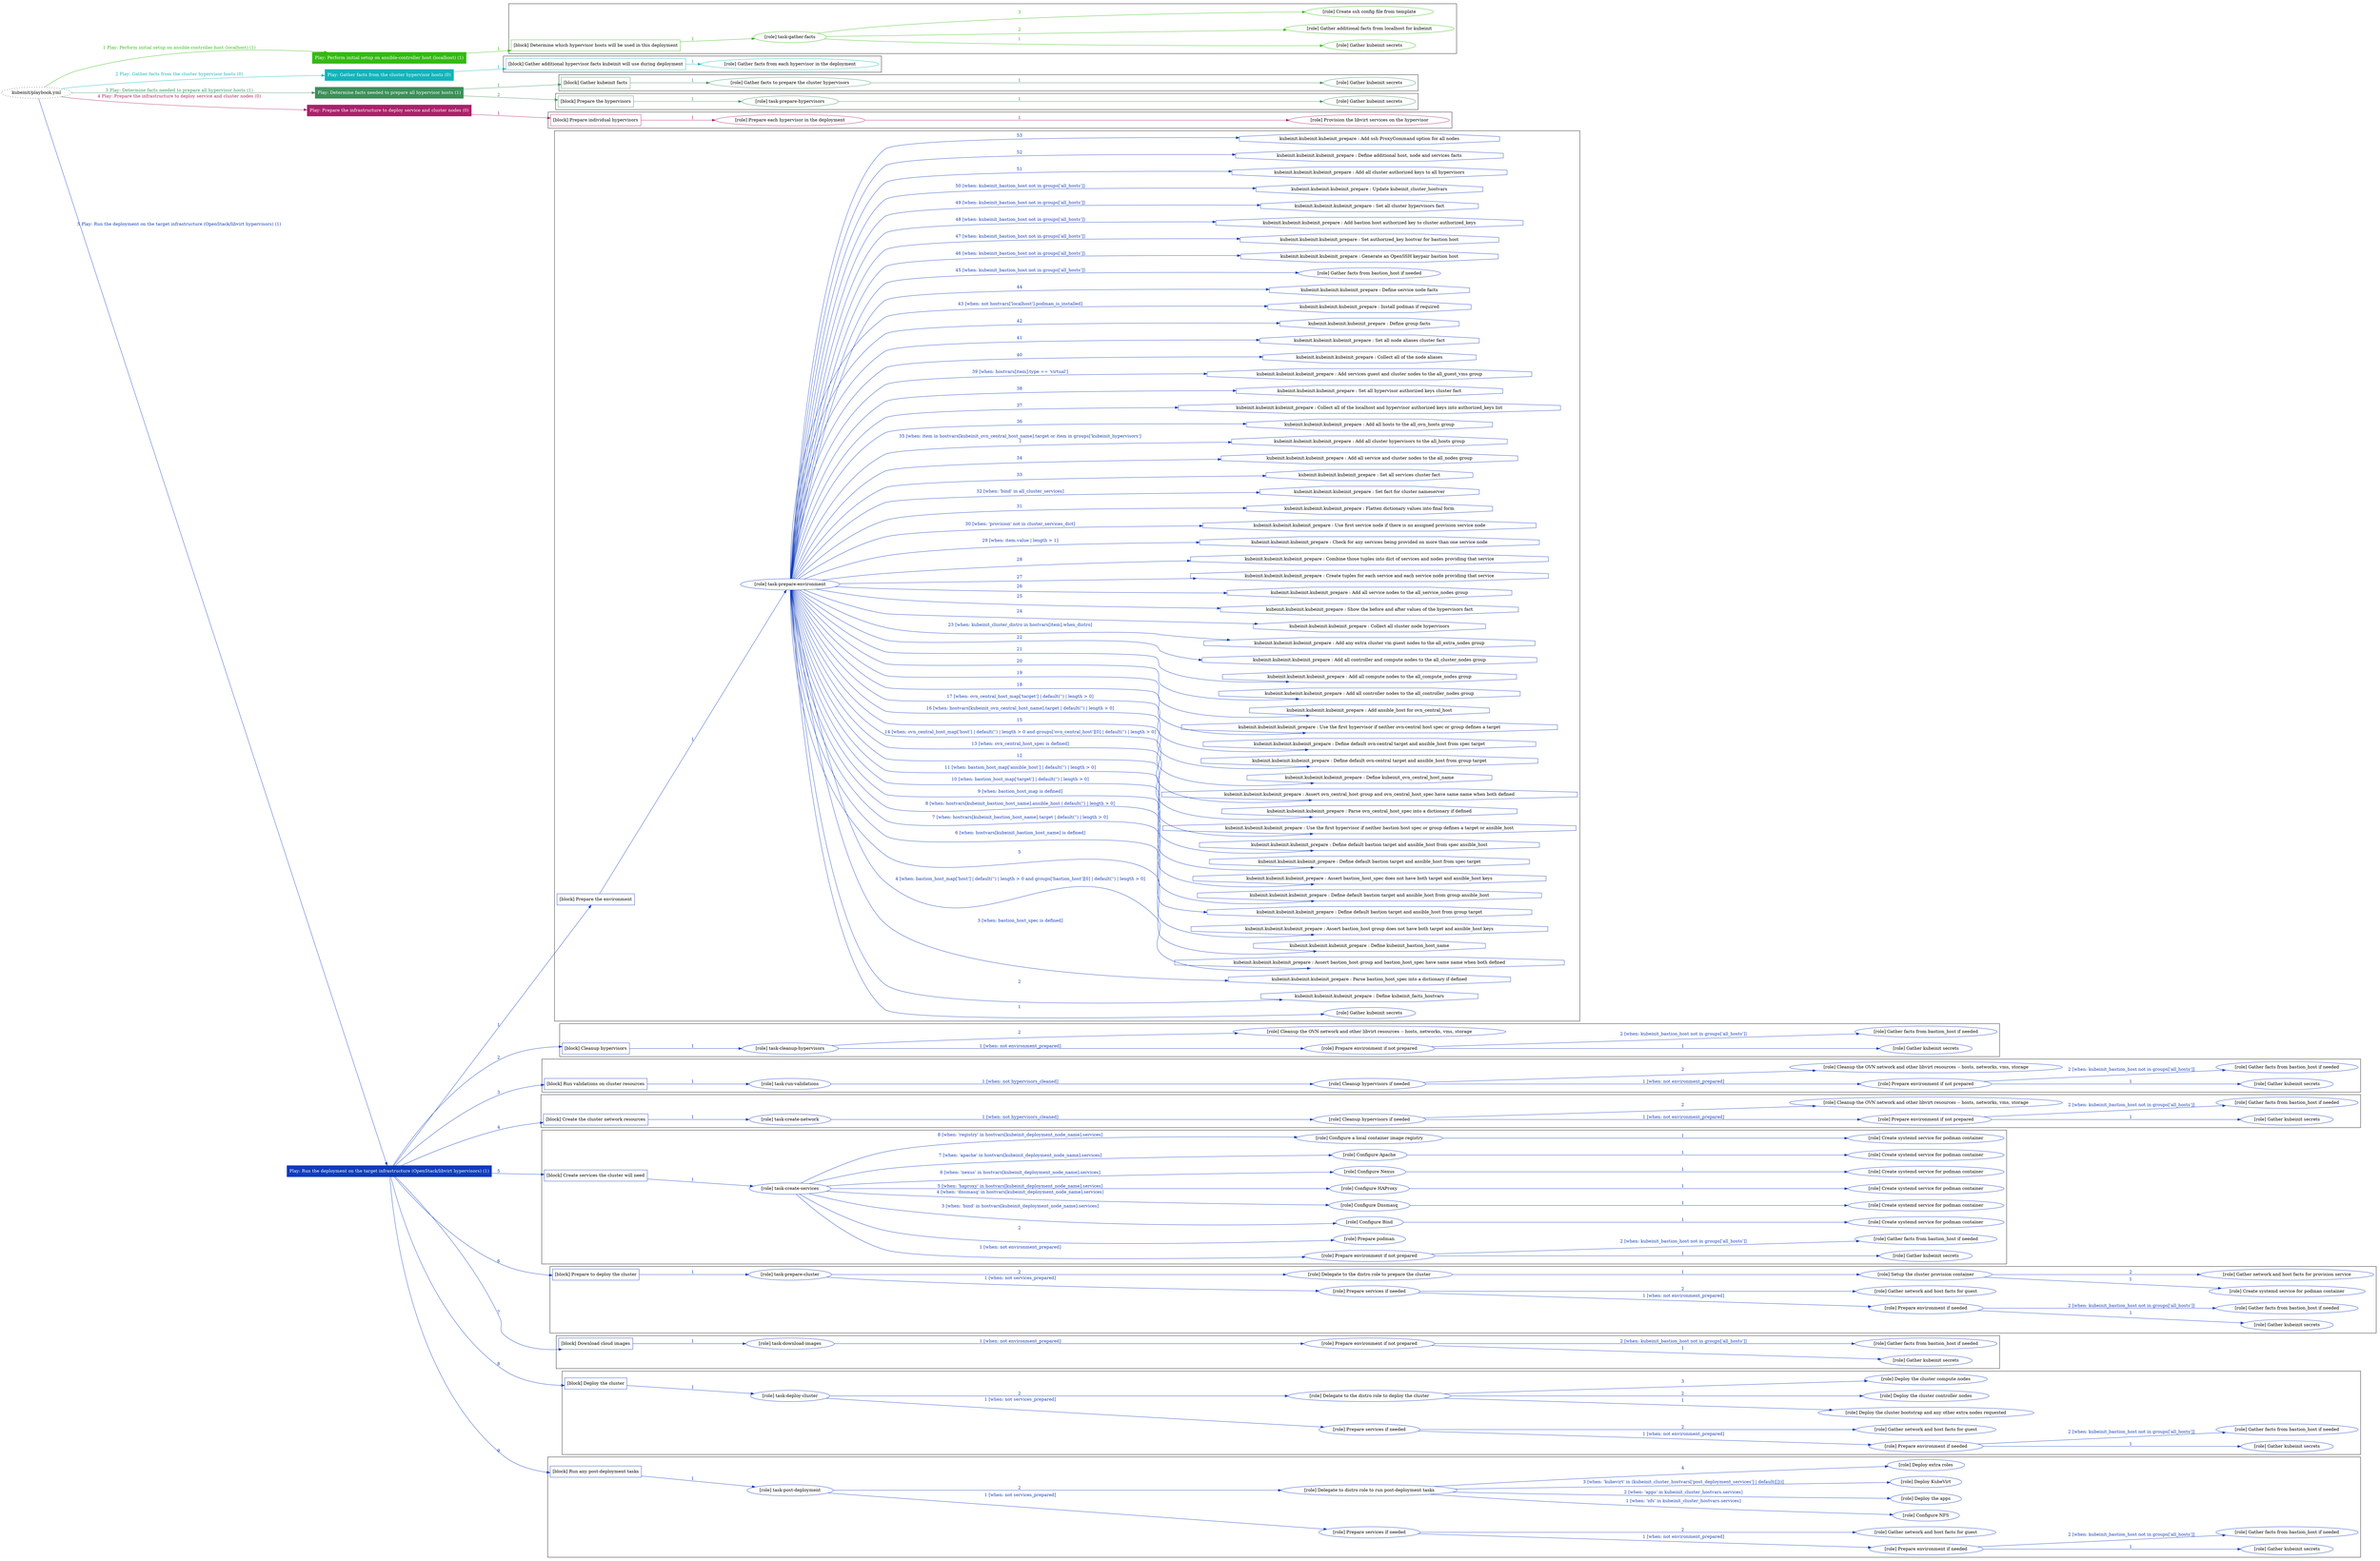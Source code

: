 digraph {
	graph [concentrate=true ordering=in rankdir=LR ratio=fill]
	edge [esep=5 sep=10]
	"kubeinit/playbook.yml" [URL="/home/runner/work/kubeinit/kubeinit/kubeinit/playbook.yml" id=playbook_ab73bd9b style=dotted]
	"kubeinit/playbook.yml" -> play_43b9b0a5 [label="1 Play: Perform initial setup on ansible-controller host (localhost) (1)" color="#34ba12" fontcolor="#34ba12" id=edge_play_43b9b0a5 labeltooltip="1 Play: Perform initial setup on ansible-controller host (localhost) (1)" tooltip="1 Play: Perform initial setup on ansible-controller host (localhost) (1)"]
	subgraph "Play: Perform initial setup on ansible-controller host (localhost) (1)" {
		play_43b9b0a5 [label="Play: Perform initial setup on ansible-controller host (localhost) (1)" URL="/home/runner/work/kubeinit/kubeinit/kubeinit/playbook.yml" color="#34ba12" fontcolor="#ffffff" id=play_43b9b0a5 shape=box style=filled tooltip=localhost]
		play_43b9b0a5 -> block_91b860b1 [label=1 color="#34ba12" fontcolor="#34ba12" id=edge_block_91b860b1 labeltooltip=1 tooltip=1]
		subgraph cluster_block_91b860b1 {
			block_91b860b1 [label="[block] Determine which hypervisor hosts will be used in this deployment" URL="/home/runner/work/kubeinit/kubeinit/kubeinit/playbook.yml" color="#34ba12" id=block_91b860b1 labeltooltip="Determine which hypervisor hosts will be used in this deployment" shape=box tooltip="Determine which hypervisor hosts will be used in this deployment"]
			block_91b860b1 -> role_fbbda6f9 [label="1 " color="#34ba12" fontcolor="#34ba12" id=edge_role_fbbda6f9 labeltooltip="1 " tooltip="1 "]
			subgraph "task-gather-facts" {
				role_fbbda6f9 [label="[role] task-gather-facts" URL="/home/runner/work/kubeinit/kubeinit/kubeinit/playbook.yml" color="#34ba12" id=role_fbbda6f9 tooltip="task-gather-facts"]
				role_fbbda6f9 -> role_636aabce [label="1 " color="#34ba12" fontcolor="#34ba12" id=edge_role_636aabce labeltooltip="1 " tooltip="1 "]
				subgraph "Gather kubeinit secrets" {
					role_636aabce [label="[role] Gather kubeinit secrets" URL="/home/runner/.ansible/collections/ansible_collections/kubeinit/kubeinit/roles/kubeinit_prepare/tasks/build_hypervisors_group.yml" color="#34ba12" id=role_636aabce tooltip="Gather kubeinit secrets"]
				}
				role_fbbda6f9 -> role_a117a5bc [label="2 " color="#34ba12" fontcolor="#34ba12" id=edge_role_a117a5bc labeltooltip="2 " tooltip="2 "]
				subgraph "Gather additional facts from localhost for kubeinit" {
					role_a117a5bc [label="[role] Gather additional facts from localhost for kubeinit" URL="/home/runner/.ansible/collections/ansible_collections/kubeinit/kubeinit/roles/kubeinit_prepare/tasks/build_hypervisors_group.yml" color="#34ba12" id=role_a117a5bc tooltip="Gather additional facts from localhost for kubeinit"]
				}
				role_fbbda6f9 -> role_f46aafd3 [label="3 " color="#34ba12" fontcolor="#34ba12" id=edge_role_f46aafd3 labeltooltip="3 " tooltip="3 "]
				subgraph "Create ssh config file from template" {
					role_f46aafd3 [label="[role] Create ssh config file from template" URL="/home/runner/.ansible/collections/ansible_collections/kubeinit/kubeinit/roles/kubeinit_prepare/tasks/build_hypervisors_group.yml" color="#34ba12" id=role_f46aafd3 tooltip="Create ssh config file from template"]
				}
			}
		}
	}
	"kubeinit/playbook.yml" -> play_2041ebd7 [label="2 Play: Gather facts from the cluster hypervisor hosts (0)" color="#12b4ba" fontcolor="#12b4ba" id=edge_play_2041ebd7 labeltooltip="2 Play: Gather facts from the cluster hypervisor hosts (0)" tooltip="2 Play: Gather facts from the cluster hypervisor hosts (0)"]
	subgraph "Play: Gather facts from the cluster hypervisor hosts (0)" {
		play_2041ebd7 [label="Play: Gather facts from the cluster hypervisor hosts (0)" URL="/home/runner/work/kubeinit/kubeinit/kubeinit/playbook.yml" color="#12b4ba" fontcolor="#ffffff" id=play_2041ebd7 shape=box style=filled tooltip="Play: Gather facts from the cluster hypervisor hosts (0)"]
		play_2041ebd7 -> block_a4edbd4b [label=1 color="#12b4ba" fontcolor="#12b4ba" id=edge_block_a4edbd4b labeltooltip=1 tooltip=1]
		subgraph cluster_block_a4edbd4b {
			block_a4edbd4b [label="[block] Gather additional hypervisor facts kubeinit will use during deployment" URL="/home/runner/work/kubeinit/kubeinit/kubeinit/playbook.yml" color="#12b4ba" id=block_a4edbd4b labeltooltip="Gather additional hypervisor facts kubeinit will use during deployment" shape=box tooltip="Gather additional hypervisor facts kubeinit will use during deployment"]
			block_a4edbd4b -> role_18c097e3 [label="1 " color="#12b4ba" fontcolor="#12b4ba" id=edge_role_18c097e3 labeltooltip="1 " tooltip="1 "]
			subgraph "Gather facts from each hypervisor in the deployment" {
				role_18c097e3 [label="[role] Gather facts from each hypervisor in the deployment" URL="/home/runner/work/kubeinit/kubeinit/kubeinit/playbook.yml" color="#12b4ba" id=role_18c097e3 tooltip="Gather facts from each hypervisor in the deployment"]
			}
		}
	}
	"kubeinit/playbook.yml" -> play_f11a36ae [label="3 Play: Determine facts needed to prepare all hypervisor hosts (1)" color="#3c9059" fontcolor="#3c9059" id=edge_play_f11a36ae labeltooltip="3 Play: Determine facts needed to prepare all hypervisor hosts (1)" tooltip="3 Play: Determine facts needed to prepare all hypervisor hosts (1)"]
	subgraph "Play: Determine facts needed to prepare all hypervisor hosts (1)" {
		play_f11a36ae [label="Play: Determine facts needed to prepare all hypervisor hosts (1)" URL="/home/runner/work/kubeinit/kubeinit/kubeinit/playbook.yml" color="#3c9059" fontcolor="#ffffff" id=play_f11a36ae shape=box style=filled tooltip=localhost]
		play_f11a36ae -> block_7668a4b4 [label=1 color="#3c9059" fontcolor="#3c9059" id=edge_block_7668a4b4 labeltooltip=1 tooltip=1]
		subgraph cluster_block_7668a4b4 {
			block_7668a4b4 [label="[block] Gather kubeinit facts" URL="/home/runner/work/kubeinit/kubeinit/kubeinit/playbook.yml" color="#3c9059" id=block_7668a4b4 labeltooltip="Gather kubeinit facts" shape=box tooltip="Gather kubeinit facts"]
			block_7668a4b4 -> role_47555671 [label="1 " color="#3c9059" fontcolor="#3c9059" id=edge_role_47555671 labeltooltip="1 " tooltip="1 "]
			subgraph "Gather facts to prepare the cluster hypervisors" {
				role_47555671 [label="[role] Gather facts to prepare the cluster hypervisors" URL="/home/runner/work/kubeinit/kubeinit/kubeinit/playbook.yml" color="#3c9059" id=role_47555671 tooltip="Gather facts to prepare the cluster hypervisors"]
				role_47555671 -> role_7fe64097 [label="1 " color="#3c9059" fontcolor="#3c9059" id=edge_role_7fe64097 labeltooltip="1 " tooltip="1 "]
				subgraph "Gather kubeinit secrets" {
					role_7fe64097 [label="[role] Gather kubeinit secrets" URL="/home/runner/.ansible/collections/ansible_collections/kubeinit/kubeinit/roles/kubeinit_prepare/tasks/gather_kubeinit_facts.yml" color="#3c9059" id=role_7fe64097 tooltip="Gather kubeinit secrets"]
				}
			}
		}
		play_f11a36ae -> block_0eb8de1a [label=2 color="#3c9059" fontcolor="#3c9059" id=edge_block_0eb8de1a labeltooltip=2 tooltip=2]
		subgraph cluster_block_0eb8de1a {
			block_0eb8de1a [label="[block] Prepare the hypervisors" URL="/home/runner/work/kubeinit/kubeinit/kubeinit/playbook.yml" color="#3c9059" id=block_0eb8de1a labeltooltip="Prepare the hypervisors" shape=box tooltip="Prepare the hypervisors"]
			block_0eb8de1a -> role_1bf10615 [label="1 " color="#3c9059" fontcolor="#3c9059" id=edge_role_1bf10615 labeltooltip="1 " tooltip="1 "]
			subgraph "task-prepare-hypervisors" {
				role_1bf10615 [label="[role] task-prepare-hypervisors" URL="/home/runner/work/kubeinit/kubeinit/kubeinit/playbook.yml" color="#3c9059" id=role_1bf10615 tooltip="task-prepare-hypervisors"]
				role_1bf10615 -> role_450761a2 [label="1 " color="#3c9059" fontcolor="#3c9059" id=edge_role_450761a2 labeltooltip="1 " tooltip="1 "]
				subgraph "Gather kubeinit secrets" {
					role_450761a2 [label="[role] Gather kubeinit secrets" URL="/home/runner/.ansible/collections/ansible_collections/kubeinit/kubeinit/roles/kubeinit_prepare/tasks/gather_kubeinit_facts.yml" color="#3c9059" id=role_450761a2 tooltip="Gather kubeinit secrets"]
				}
			}
		}
	}
	"kubeinit/playbook.yml" -> play_eeab804e [label="4 Play: Prepare the infrastructure to deploy service and cluster nodes (0)" color="#ac206a" fontcolor="#ac206a" id=edge_play_eeab804e labeltooltip="4 Play: Prepare the infrastructure to deploy service and cluster nodes (0)" tooltip="4 Play: Prepare the infrastructure to deploy service and cluster nodes (0)"]
	subgraph "Play: Prepare the infrastructure to deploy service and cluster nodes (0)" {
		play_eeab804e [label="Play: Prepare the infrastructure to deploy service and cluster nodes (0)" URL="/home/runner/work/kubeinit/kubeinit/kubeinit/playbook.yml" color="#ac206a" fontcolor="#ffffff" id=play_eeab804e shape=box style=filled tooltip="Play: Prepare the infrastructure to deploy service and cluster nodes (0)"]
		play_eeab804e -> block_b192cd6a [label=1 color="#ac206a" fontcolor="#ac206a" id=edge_block_b192cd6a labeltooltip=1 tooltip=1]
		subgraph cluster_block_b192cd6a {
			block_b192cd6a [label="[block] Prepare individual hypervisors" URL="/home/runner/work/kubeinit/kubeinit/kubeinit/playbook.yml" color="#ac206a" id=block_b192cd6a labeltooltip="Prepare individual hypervisors" shape=box tooltip="Prepare individual hypervisors"]
			block_b192cd6a -> role_aadc3fdb [label="1 " color="#ac206a" fontcolor="#ac206a" id=edge_role_aadc3fdb labeltooltip="1 " tooltip="1 "]
			subgraph "Prepare each hypervisor in the deployment" {
				role_aadc3fdb [label="[role] Prepare each hypervisor in the deployment" URL="/home/runner/work/kubeinit/kubeinit/kubeinit/playbook.yml" color="#ac206a" id=role_aadc3fdb tooltip="Prepare each hypervisor in the deployment"]
				role_aadc3fdb -> role_3bce15b6 [label="1 " color="#ac206a" fontcolor="#ac206a" id=edge_role_3bce15b6 labeltooltip="1 " tooltip="1 "]
				subgraph "Provision the libvirt services on the hypervisor" {
					role_3bce15b6 [label="[role] Provision the libvirt services on the hypervisor" URL="/home/runner/.ansible/collections/ansible_collections/kubeinit/kubeinit/roles/kubeinit_prepare/tasks/prepare_hypervisor.yml" color="#ac206a" id=role_3bce15b6 tooltip="Provision the libvirt services on the hypervisor"]
				}
			}
		}
	}
	"kubeinit/playbook.yml" -> play_1c2cee2e [label="5 Play: Run the deployment on the target infrastructure (OpenStack/libvirt hypervisors) (1)" color="#103bbc" fontcolor="#103bbc" id=edge_play_1c2cee2e labeltooltip="5 Play: Run the deployment on the target infrastructure (OpenStack/libvirt hypervisors) (1)" tooltip="5 Play: Run the deployment on the target infrastructure (OpenStack/libvirt hypervisors) (1)"]
	subgraph "Play: Run the deployment on the target infrastructure (OpenStack/libvirt hypervisors) (1)" {
		play_1c2cee2e [label="Play: Run the deployment on the target infrastructure (OpenStack/libvirt hypervisors) (1)" URL="/home/runner/work/kubeinit/kubeinit/kubeinit/playbook.yml" color="#103bbc" fontcolor="#ffffff" id=play_1c2cee2e shape=box style=filled tooltip=localhost]
		play_1c2cee2e -> block_70d23235 [label=1 color="#103bbc" fontcolor="#103bbc" id=edge_block_70d23235 labeltooltip=1 tooltip=1]
		subgraph cluster_block_70d23235 {
			block_70d23235 [label="[block] Prepare the environment" URL="/home/runner/work/kubeinit/kubeinit/kubeinit/playbook.yml" color="#103bbc" id=block_70d23235 labeltooltip="Prepare the environment" shape=box tooltip="Prepare the environment"]
			block_70d23235 -> role_f4e95198 [label="1 " color="#103bbc" fontcolor="#103bbc" id=edge_role_f4e95198 labeltooltip="1 " tooltip="1 "]
			subgraph "task-prepare-environment" {
				role_f4e95198 [label="[role] task-prepare-environment" URL="/home/runner/work/kubeinit/kubeinit/kubeinit/playbook.yml" color="#103bbc" id=role_f4e95198 tooltip="task-prepare-environment"]
				role_f4e95198 -> role_52c6d1ba [label="1 " color="#103bbc" fontcolor="#103bbc" id=edge_role_52c6d1ba labeltooltip="1 " tooltip="1 "]
				subgraph "Gather kubeinit secrets" {
					role_52c6d1ba [label="[role] Gather kubeinit secrets" URL="/home/runner/.ansible/collections/ansible_collections/kubeinit/kubeinit/roles/kubeinit_prepare/tasks/gather_kubeinit_facts.yml" color="#103bbc" id=role_52c6d1ba tooltip="Gather kubeinit secrets"]
				}
				task_a4acf05b [label="kubeinit.kubeinit.kubeinit_prepare : Define kubeinit_facts_hostvars" URL="/home/runner/.ansible/collections/ansible_collections/kubeinit/kubeinit/roles/kubeinit_prepare/tasks/main.yml" color="#103bbc" id=task_a4acf05b shape=octagon tooltip="kubeinit.kubeinit.kubeinit_prepare : Define kubeinit_facts_hostvars"]
				role_f4e95198 -> task_a4acf05b [label="2 " color="#103bbc" fontcolor="#103bbc" id=edge_task_a4acf05b labeltooltip="2 " tooltip="2 "]
				task_b7d8e751 [label="kubeinit.kubeinit.kubeinit_prepare : Parse bastion_host_spec into a dictionary if defined" URL="/home/runner/.ansible/collections/ansible_collections/kubeinit/kubeinit/roles/kubeinit_prepare/tasks/main.yml" color="#103bbc" id=task_b7d8e751 shape=octagon tooltip="kubeinit.kubeinit.kubeinit_prepare : Parse bastion_host_spec into a dictionary if defined"]
				role_f4e95198 -> task_b7d8e751 [label="3 [when: bastion_host_spec is defined]" color="#103bbc" fontcolor="#103bbc" id=edge_task_b7d8e751 labeltooltip="3 [when: bastion_host_spec is defined]" tooltip="3 [when: bastion_host_spec is defined]"]
				task_9f83ec5e [label="kubeinit.kubeinit.kubeinit_prepare : Assert bastion_host group and bastion_host_spec have same name when both defined" URL="/home/runner/.ansible/collections/ansible_collections/kubeinit/kubeinit/roles/kubeinit_prepare/tasks/main.yml" color="#103bbc" id=task_9f83ec5e shape=octagon tooltip="kubeinit.kubeinit.kubeinit_prepare : Assert bastion_host group and bastion_host_spec have same name when both defined"]
				role_f4e95198 -> task_9f83ec5e [label="4 [when: bastion_host_map['host'] | default('') | length > 0 and groups['bastion_host'][0] | default('') | length > 0]" color="#103bbc" fontcolor="#103bbc" id=edge_task_9f83ec5e labeltooltip="4 [when: bastion_host_map['host'] | default('') | length > 0 and groups['bastion_host'][0] | default('') | length > 0]" tooltip="4 [when: bastion_host_map['host'] | default('') | length > 0 and groups['bastion_host'][0] | default('') | length > 0]"]
				task_5e683b02 [label="kubeinit.kubeinit.kubeinit_prepare : Define kubeinit_bastion_host_name" URL="/home/runner/.ansible/collections/ansible_collections/kubeinit/kubeinit/roles/kubeinit_prepare/tasks/main.yml" color="#103bbc" id=task_5e683b02 shape=octagon tooltip="kubeinit.kubeinit.kubeinit_prepare : Define kubeinit_bastion_host_name"]
				role_f4e95198 -> task_5e683b02 [label="5 " color="#103bbc" fontcolor="#103bbc" id=edge_task_5e683b02 labeltooltip="5 " tooltip="5 "]
				task_3a1c5994 [label="kubeinit.kubeinit.kubeinit_prepare : Assert bastion_host group does not have both target and ansible_host keys" URL="/home/runner/.ansible/collections/ansible_collections/kubeinit/kubeinit/roles/kubeinit_prepare/tasks/main.yml" color="#103bbc" id=task_3a1c5994 shape=octagon tooltip="kubeinit.kubeinit.kubeinit_prepare : Assert bastion_host group does not have both target and ansible_host keys"]
				role_f4e95198 -> task_3a1c5994 [label="6 [when: hostvars[kubeinit_bastion_host_name] is defined]" color="#103bbc" fontcolor="#103bbc" id=edge_task_3a1c5994 labeltooltip="6 [when: hostvars[kubeinit_bastion_host_name] is defined]" tooltip="6 [when: hostvars[kubeinit_bastion_host_name] is defined]"]
				task_fec1407b [label="kubeinit.kubeinit.kubeinit_prepare : Define default bastion target and ansible_host from group target" URL="/home/runner/.ansible/collections/ansible_collections/kubeinit/kubeinit/roles/kubeinit_prepare/tasks/main.yml" color="#103bbc" id=task_fec1407b shape=octagon tooltip="kubeinit.kubeinit.kubeinit_prepare : Define default bastion target and ansible_host from group target"]
				role_f4e95198 -> task_fec1407b [label="7 [when: hostvars[kubeinit_bastion_host_name].target | default('') | length > 0]" color="#103bbc" fontcolor="#103bbc" id=edge_task_fec1407b labeltooltip="7 [when: hostvars[kubeinit_bastion_host_name].target | default('') | length > 0]" tooltip="7 [when: hostvars[kubeinit_bastion_host_name].target | default('') | length > 0]"]
				task_29d8ec1a [label="kubeinit.kubeinit.kubeinit_prepare : Define default bastion target and ansible_host from group ansible_host" URL="/home/runner/.ansible/collections/ansible_collections/kubeinit/kubeinit/roles/kubeinit_prepare/tasks/main.yml" color="#103bbc" id=task_29d8ec1a shape=octagon tooltip="kubeinit.kubeinit.kubeinit_prepare : Define default bastion target and ansible_host from group ansible_host"]
				role_f4e95198 -> task_29d8ec1a [label="8 [when: hostvars[kubeinit_bastion_host_name].ansible_host | default('') | length > 0]" color="#103bbc" fontcolor="#103bbc" id=edge_task_29d8ec1a labeltooltip="8 [when: hostvars[kubeinit_bastion_host_name].ansible_host | default('') | length > 0]" tooltip="8 [when: hostvars[kubeinit_bastion_host_name].ansible_host | default('') | length > 0]"]
				task_330c20cd [label="kubeinit.kubeinit.kubeinit_prepare : Assert bastion_host_spec does not have both target and ansible_host keys" URL="/home/runner/.ansible/collections/ansible_collections/kubeinit/kubeinit/roles/kubeinit_prepare/tasks/main.yml" color="#103bbc" id=task_330c20cd shape=octagon tooltip="kubeinit.kubeinit.kubeinit_prepare : Assert bastion_host_spec does not have both target and ansible_host keys"]
				role_f4e95198 -> task_330c20cd [label="9 [when: bastion_host_map is defined]" color="#103bbc" fontcolor="#103bbc" id=edge_task_330c20cd labeltooltip="9 [when: bastion_host_map is defined]" tooltip="9 [when: bastion_host_map is defined]"]
				task_51b54b64 [label="kubeinit.kubeinit.kubeinit_prepare : Define default bastion target and ansible_host from spec target" URL="/home/runner/.ansible/collections/ansible_collections/kubeinit/kubeinit/roles/kubeinit_prepare/tasks/main.yml" color="#103bbc" id=task_51b54b64 shape=octagon tooltip="kubeinit.kubeinit.kubeinit_prepare : Define default bastion target and ansible_host from spec target"]
				role_f4e95198 -> task_51b54b64 [label="10 [when: bastion_host_map['target'] | default('') | length > 0]" color="#103bbc" fontcolor="#103bbc" id=edge_task_51b54b64 labeltooltip="10 [when: bastion_host_map['target'] | default('') | length > 0]" tooltip="10 [when: bastion_host_map['target'] | default('') | length > 0]"]
				task_4a1865c1 [label="kubeinit.kubeinit.kubeinit_prepare : Define default bastion target and ansible_host from spec ansible_host" URL="/home/runner/.ansible/collections/ansible_collections/kubeinit/kubeinit/roles/kubeinit_prepare/tasks/main.yml" color="#103bbc" id=task_4a1865c1 shape=octagon tooltip="kubeinit.kubeinit.kubeinit_prepare : Define default bastion target and ansible_host from spec ansible_host"]
				role_f4e95198 -> task_4a1865c1 [label="11 [when: bastion_host_map['ansible_host'] | default('') | length > 0]" color="#103bbc" fontcolor="#103bbc" id=edge_task_4a1865c1 labeltooltip="11 [when: bastion_host_map['ansible_host'] | default('') | length > 0]" tooltip="11 [when: bastion_host_map['ansible_host'] | default('') | length > 0]"]
				task_80d3122f [label="kubeinit.kubeinit.kubeinit_prepare : Use the first hypervisor if neither bastion host spec or group defines a target or ansible_host" URL="/home/runner/.ansible/collections/ansible_collections/kubeinit/kubeinit/roles/kubeinit_prepare/tasks/main.yml" color="#103bbc" id=task_80d3122f shape=octagon tooltip="kubeinit.kubeinit.kubeinit_prepare : Use the first hypervisor if neither bastion host spec or group defines a target or ansible_host"]
				role_f4e95198 -> task_80d3122f [label="12 " color="#103bbc" fontcolor="#103bbc" id=edge_task_80d3122f labeltooltip="12 " tooltip="12 "]
				task_f9eda0ed [label="kubeinit.kubeinit.kubeinit_prepare : Parse ovn_central_host_spec into a dictionary if defined" URL="/home/runner/.ansible/collections/ansible_collections/kubeinit/kubeinit/roles/kubeinit_prepare/tasks/main.yml" color="#103bbc" id=task_f9eda0ed shape=octagon tooltip="kubeinit.kubeinit.kubeinit_prepare : Parse ovn_central_host_spec into a dictionary if defined"]
				role_f4e95198 -> task_f9eda0ed [label="13 [when: ovn_central_host_spec is defined]" color="#103bbc" fontcolor="#103bbc" id=edge_task_f9eda0ed labeltooltip="13 [when: ovn_central_host_spec is defined]" tooltip="13 [when: ovn_central_host_spec is defined]"]
				task_0e3c2e7d [label="kubeinit.kubeinit.kubeinit_prepare : Assert ovn_central_host group and ovn_central_host_spec have same name when both defined" URL="/home/runner/.ansible/collections/ansible_collections/kubeinit/kubeinit/roles/kubeinit_prepare/tasks/main.yml" color="#103bbc" id=task_0e3c2e7d shape=octagon tooltip="kubeinit.kubeinit.kubeinit_prepare : Assert ovn_central_host group and ovn_central_host_spec have same name when both defined"]
				role_f4e95198 -> task_0e3c2e7d [label="14 [when: ovn_central_host_map['host'] | default('') | length > 0 and groups['ovn_central_host'][0] | default('') | length > 0]" color="#103bbc" fontcolor="#103bbc" id=edge_task_0e3c2e7d labeltooltip="14 [when: ovn_central_host_map['host'] | default('') | length > 0 and groups['ovn_central_host'][0] | default('') | length > 0]" tooltip="14 [when: ovn_central_host_map['host'] | default('') | length > 0 and groups['ovn_central_host'][0] | default('') | length > 0]"]
				task_c5d7992e [label="kubeinit.kubeinit.kubeinit_prepare : Define kubeinit_ovn_central_host_name" URL="/home/runner/.ansible/collections/ansible_collections/kubeinit/kubeinit/roles/kubeinit_prepare/tasks/main.yml" color="#103bbc" id=task_c5d7992e shape=octagon tooltip="kubeinit.kubeinit.kubeinit_prepare : Define kubeinit_ovn_central_host_name"]
				role_f4e95198 -> task_c5d7992e [label="15 " color="#103bbc" fontcolor="#103bbc" id=edge_task_c5d7992e labeltooltip="15 " tooltip="15 "]
				task_1cdc7585 [label="kubeinit.kubeinit.kubeinit_prepare : Define default ovn-central target and ansible_host from group target" URL="/home/runner/.ansible/collections/ansible_collections/kubeinit/kubeinit/roles/kubeinit_prepare/tasks/main.yml" color="#103bbc" id=task_1cdc7585 shape=octagon tooltip="kubeinit.kubeinit.kubeinit_prepare : Define default ovn-central target and ansible_host from group target"]
				role_f4e95198 -> task_1cdc7585 [label="16 [when: hostvars[kubeinit_ovn_central_host_name].target | default('') | length > 0]" color="#103bbc" fontcolor="#103bbc" id=edge_task_1cdc7585 labeltooltip="16 [when: hostvars[kubeinit_ovn_central_host_name].target | default('') | length > 0]" tooltip="16 [when: hostvars[kubeinit_ovn_central_host_name].target | default('') | length > 0]"]
				task_1755998a [label="kubeinit.kubeinit.kubeinit_prepare : Define default ovn-central target and ansible_host from spec target" URL="/home/runner/.ansible/collections/ansible_collections/kubeinit/kubeinit/roles/kubeinit_prepare/tasks/main.yml" color="#103bbc" id=task_1755998a shape=octagon tooltip="kubeinit.kubeinit.kubeinit_prepare : Define default ovn-central target and ansible_host from spec target"]
				role_f4e95198 -> task_1755998a [label="17 [when: ovn_central_host_map['target'] | default('') | length > 0]" color="#103bbc" fontcolor="#103bbc" id=edge_task_1755998a labeltooltip="17 [when: ovn_central_host_map['target'] | default('') | length > 0]" tooltip="17 [when: ovn_central_host_map['target'] | default('') | length > 0]"]
				task_d0c4cd70 [label="kubeinit.kubeinit.kubeinit_prepare : Use the first hypervisor if neither ovn-central host spec or group defines a target" URL="/home/runner/.ansible/collections/ansible_collections/kubeinit/kubeinit/roles/kubeinit_prepare/tasks/main.yml" color="#103bbc" id=task_d0c4cd70 shape=octagon tooltip="kubeinit.kubeinit.kubeinit_prepare : Use the first hypervisor if neither ovn-central host spec or group defines a target"]
				role_f4e95198 -> task_d0c4cd70 [label="18 " color="#103bbc" fontcolor="#103bbc" id=edge_task_d0c4cd70 labeltooltip="18 " tooltip="18 "]
				task_609b57f2 [label="kubeinit.kubeinit.kubeinit_prepare : Add ansible_host for ovn_central_host" URL="/home/runner/.ansible/collections/ansible_collections/kubeinit/kubeinit/roles/kubeinit_prepare/tasks/main.yml" color="#103bbc" id=task_609b57f2 shape=octagon tooltip="kubeinit.kubeinit.kubeinit_prepare : Add ansible_host for ovn_central_host"]
				role_f4e95198 -> task_609b57f2 [label="19 " color="#103bbc" fontcolor="#103bbc" id=edge_task_609b57f2 labeltooltip="19 " tooltip="19 "]
				task_2ce7ff03 [label="kubeinit.kubeinit.kubeinit_prepare : Add all controller nodes to the all_controller_nodes group" URL="/home/runner/.ansible/collections/ansible_collections/kubeinit/kubeinit/roles/kubeinit_prepare/tasks/prepare_groups.yml" color="#103bbc" id=task_2ce7ff03 shape=octagon tooltip="kubeinit.kubeinit.kubeinit_prepare : Add all controller nodes to the all_controller_nodes group"]
				role_f4e95198 -> task_2ce7ff03 [label="20 " color="#103bbc" fontcolor="#103bbc" id=edge_task_2ce7ff03 labeltooltip="20 " tooltip="20 "]
				task_e0dc1e32 [label="kubeinit.kubeinit.kubeinit_prepare : Add all compute nodes to the all_compute_nodes group" URL="/home/runner/.ansible/collections/ansible_collections/kubeinit/kubeinit/roles/kubeinit_prepare/tasks/prepare_groups.yml" color="#103bbc" id=task_e0dc1e32 shape=octagon tooltip="kubeinit.kubeinit.kubeinit_prepare : Add all compute nodes to the all_compute_nodes group"]
				role_f4e95198 -> task_e0dc1e32 [label="21 " color="#103bbc" fontcolor="#103bbc" id=edge_task_e0dc1e32 labeltooltip="21 " tooltip="21 "]
				task_63b1233a [label="kubeinit.kubeinit.kubeinit_prepare : Add all controller and compute nodes to the all_cluster_nodes group" URL="/home/runner/.ansible/collections/ansible_collections/kubeinit/kubeinit/roles/kubeinit_prepare/tasks/prepare_groups.yml" color="#103bbc" id=task_63b1233a shape=octagon tooltip="kubeinit.kubeinit.kubeinit_prepare : Add all controller and compute nodes to the all_cluster_nodes group"]
				role_f4e95198 -> task_63b1233a [label="22 " color="#103bbc" fontcolor="#103bbc" id=edge_task_63b1233a labeltooltip="22 " tooltip="22 "]
				task_d72bd93b [label="kubeinit.kubeinit.kubeinit_prepare : Add any extra cluster vm guest nodes to the all_extra_nodes group" URL="/home/runner/.ansible/collections/ansible_collections/kubeinit/kubeinit/roles/kubeinit_prepare/tasks/prepare_groups.yml" color="#103bbc" id=task_d72bd93b shape=octagon tooltip="kubeinit.kubeinit.kubeinit_prepare : Add any extra cluster vm guest nodes to the all_extra_nodes group"]
				role_f4e95198 -> task_d72bd93b [label="23 [when: kubeinit_cluster_distro in hostvars[item].when_distro]" color="#103bbc" fontcolor="#103bbc" id=edge_task_d72bd93b labeltooltip="23 [when: kubeinit_cluster_distro in hostvars[item].when_distro]" tooltip="23 [when: kubeinit_cluster_distro in hostvars[item].when_distro]"]
				task_183a4d81 [label="kubeinit.kubeinit.kubeinit_prepare : Collect all cluster node hypervisors" URL="/home/runner/.ansible/collections/ansible_collections/kubeinit/kubeinit/roles/kubeinit_prepare/tasks/prepare_groups.yml" color="#103bbc" id=task_183a4d81 shape=octagon tooltip="kubeinit.kubeinit.kubeinit_prepare : Collect all cluster node hypervisors"]
				role_f4e95198 -> task_183a4d81 [label="24 " color="#103bbc" fontcolor="#103bbc" id=edge_task_183a4d81 labeltooltip="24 " tooltip="24 "]
				task_4a11bf14 [label="kubeinit.kubeinit.kubeinit_prepare : Show the before and after values of the hypervisors fact" URL="/home/runner/.ansible/collections/ansible_collections/kubeinit/kubeinit/roles/kubeinit_prepare/tasks/prepare_groups.yml" color="#103bbc" id=task_4a11bf14 shape=octagon tooltip="kubeinit.kubeinit.kubeinit_prepare : Show the before and after values of the hypervisors fact"]
				role_f4e95198 -> task_4a11bf14 [label="25 " color="#103bbc" fontcolor="#103bbc" id=edge_task_4a11bf14 labeltooltip="25 " tooltip="25 "]
				task_f944bc84 [label="kubeinit.kubeinit.kubeinit_prepare : Add all service nodes to the all_service_nodes group" URL="/home/runner/.ansible/collections/ansible_collections/kubeinit/kubeinit/roles/kubeinit_prepare/tasks/prepare_groups.yml" color="#103bbc" id=task_f944bc84 shape=octagon tooltip="kubeinit.kubeinit.kubeinit_prepare : Add all service nodes to the all_service_nodes group"]
				role_f4e95198 -> task_f944bc84 [label="26 " color="#103bbc" fontcolor="#103bbc" id=edge_task_f944bc84 labeltooltip="26 " tooltip="26 "]
				task_765b8114 [label="kubeinit.kubeinit.kubeinit_prepare : Create tuples for each service and each service node providing that service" URL="/home/runner/.ansible/collections/ansible_collections/kubeinit/kubeinit/roles/kubeinit_prepare/tasks/prepare_groups.yml" color="#103bbc" id=task_765b8114 shape=octagon tooltip="kubeinit.kubeinit.kubeinit_prepare : Create tuples for each service and each service node providing that service"]
				role_f4e95198 -> task_765b8114 [label="27 " color="#103bbc" fontcolor="#103bbc" id=edge_task_765b8114 labeltooltip="27 " tooltip="27 "]
				task_baf983e5 [label="kubeinit.kubeinit.kubeinit_prepare : Combine those tuples into dict of services and nodes providing that service" URL="/home/runner/.ansible/collections/ansible_collections/kubeinit/kubeinit/roles/kubeinit_prepare/tasks/prepare_groups.yml" color="#103bbc" id=task_baf983e5 shape=octagon tooltip="kubeinit.kubeinit.kubeinit_prepare : Combine those tuples into dict of services and nodes providing that service"]
				role_f4e95198 -> task_baf983e5 [label="28 " color="#103bbc" fontcolor="#103bbc" id=edge_task_baf983e5 labeltooltip="28 " tooltip="28 "]
				task_bf026393 [label="kubeinit.kubeinit.kubeinit_prepare : Check for any services being provided on more than one service node" URL="/home/runner/.ansible/collections/ansible_collections/kubeinit/kubeinit/roles/kubeinit_prepare/tasks/prepare_groups.yml" color="#103bbc" id=task_bf026393 shape=octagon tooltip="kubeinit.kubeinit.kubeinit_prepare : Check for any services being provided on more than one service node"]
				role_f4e95198 -> task_bf026393 [label="29 [when: item.value | length > 1]" color="#103bbc" fontcolor="#103bbc" id=edge_task_bf026393 labeltooltip="29 [when: item.value | length > 1]" tooltip="29 [when: item.value | length > 1]"]
				task_c5b21441 [label="kubeinit.kubeinit.kubeinit_prepare : Use first service node if there is no assigned provision service node" URL="/home/runner/.ansible/collections/ansible_collections/kubeinit/kubeinit/roles/kubeinit_prepare/tasks/prepare_groups.yml" color="#103bbc" id=task_c5b21441 shape=octagon tooltip="kubeinit.kubeinit.kubeinit_prepare : Use first service node if there is no assigned provision service node"]
				role_f4e95198 -> task_c5b21441 [label="30 [when: 'provision' not in cluster_services_dict]" color="#103bbc" fontcolor="#103bbc" id=edge_task_c5b21441 labeltooltip="30 [when: 'provision' not in cluster_services_dict]" tooltip="30 [when: 'provision' not in cluster_services_dict]"]
				task_4ab16ce9 [label="kubeinit.kubeinit.kubeinit_prepare : Flatten dictionary values into final form" URL="/home/runner/.ansible/collections/ansible_collections/kubeinit/kubeinit/roles/kubeinit_prepare/tasks/prepare_groups.yml" color="#103bbc" id=task_4ab16ce9 shape=octagon tooltip="kubeinit.kubeinit.kubeinit_prepare : Flatten dictionary values into final form"]
				role_f4e95198 -> task_4ab16ce9 [label="31 " color="#103bbc" fontcolor="#103bbc" id=edge_task_4ab16ce9 labeltooltip="31 " tooltip="31 "]
				task_ee5f9479 [label="kubeinit.kubeinit.kubeinit_prepare : Set fact for cluster nameserver" URL="/home/runner/.ansible/collections/ansible_collections/kubeinit/kubeinit/roles/kubeinit_prepare/tasks/prepare_groups.yml" color="#103bbc" id=task_ee5f9479 shape=octagon tooltip="kubeinit.kubeinit.kubeinit_prepare : Set fact for cluster nameserver"]
				role_f4e95198 -> task_ee5f9479 [label="32 [when: 'bind' in all_cluster_services]" color="#103bbc" fontcolor="#103bbc" id=edge_task_ee5f9479 labeltooltip="32 [when: 'bind' in all_cluster_services]" tooltip="32 [when: 'bind' in all_cluster_services]"]
				task_71c91eef [label="kubeinit.kubeinit.kubeinit_prepare : Set all services cluster fact" URL="/home/runner/.ansible/collections/ansible_collections/kubeinit/kubeinit/roles/kubeinit_prepare/tasks/prepare_groups.yml" color="#103bbc" id=task_71c91eef shape=octagon tooltip="kubeinit.kubeinit.kubeinit_prepare : Set all services cluster fact"]
				role_f4e95198 -> task_71c91eef [label="33 " color="#103bbc" fontcolor="#103bbc" id=edge_task_71c91eef labeltooltip="33 " tooltip="33 "]
				task_7f23ae87 [label="kubeinit.kubeinit.kubeinit_prepare : Add all service and cluster nodes to the all_nodes group" URL="/home/runner/.ansible/collections/ansible_collections/kubeinit/kubeinit/roles/kubeinit_prepare/tasks/prepare_groups.yml" color="#103bbc" id=task_7f23ae87 shape=octagon tooltip="kubeinit.kubeinit.kubeinit_prepare : Add all service and cluster nodes to the all_nodes group"]
				role_f4e95198 -> task_7f23ae87 [label="34 " color="#103bbc" fontcolor="#103bbc" id=edge_task_7f23ae87 labeltooltip="34 " tooltip="34 "]
				task_fdb7fb43 [label="kubeinit.kubeinit.kubeinit_prepare : Add all cluster hypervisors to the all_hosts group" URL="/home/runner/.ansible/collections/ansible_collections/kubeinit/kubeinit/roles/kubeinit_prepare/tasks/prepare_groups.yml" color="#103bbc" id=task_fdb7fb43 shape=octagon tooltip="kubeinit.kubeinit.kubeinit_prepare : Add all cluster hypervisors to the all_hosts group"]
				role_f4e95198 -> task_fdb7fb43 [label="35 [when: item in hostvars[kubeinit_ovn_central_host_name].target or item in groups['kubeinit_hypervisors']
]" color="#103bbc" fontcolor="#103bbc" id=edge_task_fdb7fb43 labeltooltip="35 [when: item in hostvars[kubeinit_ovn_central_host_name].target or item in groups['kubeinit_hypervisors']
]" tooltip="35 [when: item in hostvars[kubeinit_ovn_central_host_name].target or item in groups['kubeinit_hypervisors']
]"]
				task_4952f787 [label="kubeinit.kubeinit.kubeinit_prepare : Add all hosts to the all_ovn_hosts group" URL="/home/runner/.ansible/collections/ansible_collections/kubeinit/kubeinit/roles/kubeinit_prepare/tasks/prepare_groups.yml" color="#103bbc" id=task_4952f787 shape=octagon tooltip="kubeinit.kubeinit.kubeinit_prepare : Add all hosts to the all_ovn_hosts group"]
				role_f4e95198 -> task_4952f787 [label="36 " color="#103bbc" fontcolor="#103bbc" id=edge_task_4952f787 labeltooltip="36 " tooltip="36 "]
				task_95201ffe [label="kubeinit.kubeinit.kubeinit_prepare : Collect all of the localhost and hypervisor authorized keys into authorized_keys list" URL="/home/runner/.ansible/collections/ansible_collections/kubeinit/kubeinit/roles/kubeinit_prepare/tasks/prepare_groups.yml" color="#103bbc" id=task_95201ffe shape=octagon tooltip="kubeinit.kubeinit.kubeinit_prepare : Collect all of the localhost and hypervisor authorized keys into authorized_keys list"]
				role_f4e95198 -> task_95201ffe [label="37 " color="#103bbc" fontcolor="#103bbc" id=edge_task_95201ffe labeltooltip="37 " tooltip="37 "]
				task_c56d56c9 [label="kubeinit.kubeinit.kubeinit_prepare : Set all hypervisor authorized keys cluster fact" URL="/home/runner/.ansible/collections/ansible_collections/kubeinit/kubeinit/roles/kubeinit_prepare/tasks/prepare_groups.yml" color="#103bbc" id=task_c56d56c9 shape=octagon tooltip="kubeinit.kubeinit.kubeinit_prepare : Set all hypervisor authorized keys cluster fact"]
				role_f4e95198 -> task_c56d56c9 [label="38 " color="#103bbc" fontcolor="#103bbc" id=edge_task_c56d56c9 labeltooltip="38 " tooltip="38 "]
				task_957995d1 [label="kubeinit.kubeinit.kubeinit_prepare : Add services guest and cluster nodes to the all_guest_vms group" URL="/home/runner/.ansible/collections/ansible_collections/kubeinit/kubeinit/roles/kubeinit_prepare/tasks/prepare_groups.yml" color="#103bbc" id=task_957995d1 shape=octagon tooltip="kubeinit.kubeinit.kubeinit_prepare : Add services guest and cluster nodes to the all_guest_vms group"]
				role_f4e95198 -> task_957995d1 [label="39 [when: hostvars[item].type == 'virtual']" color="#103bbc" fontcolor="#103bbc" id=edge_task_957995d1 labeltooltip="39 [when: hostvars[item].type == 'virtual']" tooltip="39 [when: hostvars[item].type == 'virtual']"]
				task_03c6759d [label="kubeinit.kubeinit.kubeinit_prepare : Collect all of the node aliases" URL="/home/runner/.ansible/collections/ansible_collections/kubeinit/kubeinit/roles/kubeinit_prepare/tasks/prepare_groups.yml" color="#103bbc" id=task_03c6759d shape=octagon tooltip="kubeinit.kubeinit.kubeinit_prepare : Collect all of the node aliases"]
				role_f4e95198 -> task_03c6759d [label="40 " color="#103bbc" fontcolor="#103bbc" id=edge_task_03c6759d labeltooltip="40 " tooltip="40 "]
				task_88dfdc6e [label="kubeinit.kubeinit.kubeinit_prepare : Set all node aliases cluster fact" URL="/home/runner/.ansible/collections/ansible_collections/kubeinit/kubeinit/roles/kubeinit_prepare/tasks/prepare_groups.yml" color="#103bbc" id=task_88dfdc6e shape=octagon tooltip="kubeinit.kubeinit.kubeinit_prepare : Set all node aliases cluster fact"]
				role_f4e95198 -> task_88dfdc6e [label="41 " color="#103bbc" fontcolor="#103bbc" id=edge_task_88dfdc6e labeltooltip="41 " tooltip="41 "]
				task_a6456889 [label="kubeinit.kubeinit.kubeinit_prepare : Define group facts" URL="/home/runner/.ansible/collections/ansible_collections/kubeinit/kubeinit/roles/kubeinit_prepare/tasks/main.yml" color="#103bbc" id=task_a6456889 shape=octagon tooltip="kubeinit.kubeinit.kubeinit_prepare : Define group facts"]
				role_f4e95198 -> task_a6456889 [label="42 " color="#103bbc" fontcolor="#103bbc" id=edge_task_a6456889 labeltooltip="42 " tooltip="42 "]
				task_cd449349 [label="kubeinit.kubeinit.kubeinit_prepare : Install podman if required" URL="/home/runner/.ansible/collections/ansible_collections/kubeinit/kubeinit/roles/kubeinit_prepare/tasks/main.yml" color="#103bbc" id=task_cd449349 shape=octagon tooltip="kubeinit.kubeinit.kubeinit_prepare : Install podman if required"]
				role_f4e95198 -> task_cd449349 [label="43 [when: not hostvars['localhost'].podman_is_installed]" color="#103bbc" fontcolor="#103bbc" id=edge_task_cd449349 labeltooltip="43 [when: not hostvars['localhost'].podman_is_installed]" tooltip="43 [when: not hostvars['localhost'].podman_is_installed]"]
				task_dc3abd2a [label="kubeinit.kubeinit.kubeinit_prepare : Define service node facts" URL="/home/runner/.ansible/collections/ansible_collections/kubeinit/kubeinit/roles/kubeinit_prepare/tasks/main.yml" color="#103bbc" id=task_dc3abd2a shape=octagon tooltip="kubeinit.kubeinit.kubeinit_prepare : Define service node facts"]
				role_f4e95198 -> task_dc3abd2a [label="44 " color="#103bbc" fontcolor="#103bbc" id=edge_task_dc3abd2a labeltooltip="44 " tooltip="44 "]
				role_f4e95198 -> role_b7b2f60d [label="45 [when: kubeinit_bastion_host not in groups['all_hosts']]" color="#103bbc" fontcolor="#103bbc" id=edge_role_b7b2f60d labeltooltip="45 [when: kubeinit_bastion_host not in groups['all_hosts']]" tooltip="45 [when: kubeinit_bastion_host not in groups['all_hosts']]"]
				subgraph "Gather facts from bastion_host if needed" {
					role_b7b2f60d [label="[role] Gather facts from bastion_host if needed" URL="/home/runner/.ansible/collections/ansible_collections/kubeinit/kubeinit/roles/kubeinit_prepare/tasks/main.yml" color="#103bbc" id=role_b7b2f60d tooltip="Gather facts from bastion_host if needed"]
				}
				task_8e8dd20f [label="kubeinit.kubeinit.kubeinit_prepare : Generate an OpenSSH keypair bastion host" URL="/home/runner/.ansible/collections/ansible_collections/kubeinit/kubeinit/roles/kubeinit_prepare/tasks/main.yml" color="#103bbc" id=task_8e8dd20f shape=octagon tooltip="kubeinit.kubeinit.kubeinit_prepare : Generate an OpenSSH keypair bastion host"]
				role_f4e95198 -> task_8e8dd20f [label="46 [when: kubeinit_bastion_host not in groups['all_hosts']]" color="#103bbc" fontcolor="#103bbc" id=edge_task_8e8dd20f labeltooltip="46 [when: kubeinit_bastion_host not in groups['all_hosts']]" tooltip="46 [when: kubeinit_bastion_host not in groups['all_hosts']]"]
				task_b848555f [label="kubeinit.kubeinit.kubeinit_prepare : Set authorized_key hostvar for bastion host" URL="/home/runner/.ansible/collections/ansible_collections/kubeinit/kubeinit/roles/kubeinit_prepare/tasks/main.yml" color="#103bbc" id=task_b848555f shape=octagon tooltip="kubeinit.kubeinit.kubeinit_prepare : Set authorized_key hostvar for bastion host"]
				role_f4e95198 -> task_b848555f [label="47 [when: kubeinit_bastion_host not in groups['all_hosts']]" color="#103bbc" fontcolor="#103bbc" id=edge_task_b848555f labeltooltip="47 [when: kubeinit_bastion_host not in groups['all_hosts']]" tooltip="47 [when: kubeinit_bastion_host not in groups['all_hosts']]"]
				task_45ee722c [label="kubeinit.kubeinit.kubeinit_prepare : Add bastion host authorized key to cluster authorized_keys" URL="/home/runner/.ansible/collections/ansible_collections/kubeinit/kubeinit/roles/kubeinit_prepare/tasks/main.yml" color="#103bbc" id=task_45ee722c shape=octagon tooltip="kubeinit.kubeinit.kubeinit_prepare : Add bastion host authorized key to cluster authorized_keys"]
				role_f4e95198 -> task_45ee722c [label="48 [when: kubeinit_bastion_host not in groups['all_hosts']]" color="#103bbc" fontcolor="#103bbc" id=edge_task_45ee722c labeltooltip="48 [when: kubeinit_bastion_host not in groups['all_hosts']]" tooltip="48 [when: kubeinit_bastion_host not in groups['all_hosts']]"]
				task_8f528b11 [label="kubeinit.kubeinit.kubeinit_prepare : Set all cluster hypervisors fact" URL="/home/runner/.ansible/collections/ansible_collections/kubeinit/kubeinit/roles/kubeinit_prepare/tasks/main.yml" color="#103bbc" id=task_8f528b11 shape=octagon tooltip="kubeinit.kubeinit.kubeinit_prepare : Set all cluster hypervisors fact"]
				role_f4e95198 -> task_8f528b11 [label="49 [when: kubeinit_bastion_host not in groups['all_hosts']]" color="#103bbc" fontcolor="#103bbc" id=edge_task_8f528b11 labeltooltip="49 [when: kubeinit_bastion_host not in groups['all_hosts']]" tooltip="49 [when: kubeinit_bastion_host not in groups['all_hosts']]"]
				task_87d4ce95 [label="kubeinit.kubeinit.kubeinit_prepare : Update kubeinit_cluster_hostvars" URL="/home/runner/.ansible/collections/ansible_collections/kubeinit/kubeinit/roles/kubeinit_prepare/tasks/main.yml" color="#103bbc" id=task_87d4ce95 shape=octagon tooltip="kubeinit.kubeinit.kubeinit_prepare : Update kubeinit_cluster_hostvars"]
				role_f4e95198 -> task_87d4ce95 [label="50 [when: kubeinit_bastion_host not in groups['all_hosts']]" color="#103bbc" fontcolor="#103bbc" id=edge_task_87d4ce95 labeltooltip="50 [when: kubeinit_bastion_host not in groups['all_hosts']]" tooltip="50 [when: kubeinit_bastion_host not in groups['all_hosts']]"]
				task_c2668ee4 [label="kubeinit.kubeinit.kubeinit_prepare : Add all cluster authorized keys to all hypervisors" URL="/home/runner/.ansible/collections/ansible_collections/kubeinit/kubeinit/roles/kubeinit_prepare/tasks/main.yml" color="#103bbc" id=task_c2668ee4 shape=octagon tooltip="kubeinit.kubeinit.kubeinit_prepare : Add all cluster authorized keys to all hypervisors"]
				role_f4e95198 -> task_c2668ee4 [label="51 " color="#103bbc" fontcolor="#103bbc" id=edge_task_c2668ee4 labeltooltip="51 " tooltip="51 "]
				task_74a4bbfb [label="kubeinit.kubeinit.kubeinit_prepare : Define additional host, node and services facts" URL="/home/runner/.ansible/collections/ansible_collections/kubeinit/kubeinit/roles/kubeinit_prepare/tasks/main.yml" color="#103bbc" id=task_74a4bbfb shape=octagon tooltip="kubeinit.kubeinit.kubeinit_prepare : Define additional host, node and services facts"]
				role_f4e95198 -> task_74a4bbfb [label="52 " color="#103bbc" fontcolor="#103bbc" id=edge_task_74a4bbfb labeltooltip="52 " tooltip="52 "]
				task_6f158d86 [label="kubeinit.kubeinit.kubeinit_prepare : Add ssh ProxyCommand option for all nodes" URL="/home/runner/.ansible/collections/ansible_collections/kubeinit/kubeinit/roles/kubeinit_prepare/tasks/main.yml" color="#103bbc" id=task_6f158d86 shape=octagon tooltip="kubeinit.kubeinit.kubeinit_prepare : Add ssh ProxyCommand option for all nodes"]
				role_f4e95198 -> task_6f158d86 [label="53 " color="#103bbc" fontcolor="#103bbc" id=edge_task_6f158d86 labeltooltip="53 " tooltip="53 "]
			}
		}
		play_1c2cee2e -> block_b3644279 [label=2 color="#103bbc" fontcolor="#103bbc" id=edge_block_b3644279 labeltooltip=2 tooltip=2]
		subgraph cluster_block_b3644279 {
			block_b3644279 [label="[block] Cleanup hypervisors" URL="/home/runner/work/kubeinit/kubeinit/kubeinit/playbook.yml" color="#103bbc" id=block_b3644279 labeltooltip="Cleanup hypervisors" shape=box tooltip="Cleanup hypervisors"]
			block_b3644279 -> role_8d3c9b8f [label="1 " color="#103bbc" fontcolor="#103bbc" id=edge_role_8d3c9b8f labeltooltip="1 " tooltip="1 "]
			subgraph "task-cleanup-hypervisors" {
				role_8d3c9b8f [label="[role] task-cleanup-hypervisors" URL="/home/runner/work/kubeinit/kubeinit/kubeinit/playbook.yml" color="#103bbc" id=role_8d3c9b8f tooltip="task-cleanup-hypervisors"]
				role_8d3c9b8f -> role_89e4b8de [label="1 [when: not environment_prepared]" color="#103bbc" fontcolor="#103bbc" id=edge_role_89e4b8de labeltooltip="1 [when: not environment_prepared]" tooltip="1 [when: not environment_prepared]"]
				subgraph "Prepare environment if not prepared" {
					role_89e4b8de [label="[role] Prepare environment if not prepared" URL="/home/runner/.ansible/collections/ansible_collections/kubeinit/kubeinit/roles/kubeinit_libvirt/tasks/cleanup_hypervisors.yml" color="#103bbc" id=role_89e4b8de tooltip="Prepare environment if not prepared"]
					role_89e4b8de -> role_897289fb [label="1 " color="#103bbc" fontcolor="#103bbc" id=edge_role_897289fb labeltooltip="1 " tooltip="1 "]
					subgraph "Gather kubeinit secrets" {
						role_897289fb [label="[role] Gather kubeinit secrets" URL="/home/runner/.ansible/collections/ansible_collections/kubeinit/kubeinit/roles/kubeinit_prepare/tasks/gather_kubeinit_facts.yml" color="#103bbc" id=role_897289fb tooltip="Gather kubeinit secrets"]
					}
					role_89e4b8de -> role_949efec1 [label="2 [when: kubeinit_bastion_host not in groups['all_hosts']]" color="#103bbc" fontcolor="#103bbc" id=edge_role_949efec1 labeltooltip="2 [when: kubeinit_bastion_host not in groups['all_hosts']]" tooltip="2 [when: kubeinit_bastion_host not in groups['all_hosts']]"]
					subgraph "Gather facts from bastion_host if needed" {
						role_949efec1 [label="[role] Gather facts from bastion_host if needed" URL="/home/runner/.ansible/collections/ansible_collections/kubeinit/kubeinit/roles/kubeinit_prepare/tasks/main.yml" color="#103bbc" id=role_949efec1 tooltip="Gather facts from bastion_host if needed"]
					}
				}
				role_8d3c9b8f -> role_574ae59d [label="2 " color="#103bbc" fontcolor="#103bbc" id=edge_role_574ae59d labeltooltip="2 " tooltip="2 "]
				subgraph "Cleanup the OVN network and other libvirt resources -- hosts, networks, vms, storage" {
					role_574ae59d [label="[role] Cleanup the OVN network and other libvirt resources -- hosts, networks, vms, storage" URL="/home/runner/.ansible/collections/ansible_collections/kubeinit/kubeinit/roles/kubeinit_libvirt/tasks/cleanup_hypervisors.yml" color="#103bbc" id=role_574ae59d tooltip="Cleanup the OVN network and other libvirt resources -- hosts, networks, vms, storage"]
				}
			}
		}
		play_1c2cee2e -> block_81485e8a [label=3 color="#103bbc" fontcolor="#103bbc" id=edge_block_81485e8a labeltooltip=3 tooltip=3]
		subgraph cluster_block_81485e8a {
			block_81485e8a [label="[block] Run validations on cluster resources" URL="/home/runner/work/kubeinit/kubeinit/kubeinit/playbook.yml" color="#103bbc" id=block_81485e8a labeltooltip="Run validations on cluster resources" shape=box tooltip="Run validations on cluster resources"]
			block_81485e8a -> role_6c5ae5e4 [label="1 " color="#103bbc" fontcolor="#103bbc" id=edge_role_6c5ae5e4 labeltooltip="1 " tooltip="1 "]
			subgraph "task-run-validations" {
				role_6c5ae5e4 [label="[role] task-run-validations" URL="/home/runner/work/kubeinit/kubeinit/kubeinit/playbook.yml" color="#103bbc" id=role_6c5ae5e4 tooltip="task-run-validations"]
				role_6c5ae5e4 -> role_6472ce2e [label="1 [when: not hypervisors_cleaned]" color="#103bbc" fontcolor="#103bbc" id=edge_role_6472ce2e labeltooltip="1 [when: not hypervisors_cleaned]" tooltip="1 [when: not hypervisors_cleaned]"]
				subgraph "Cleanup hypervisors if needed" {
					role_6472ce2e [label="[role] Cleanup hypervisors if needed" URL="/home/runner/.ansible/collections/ansible_collections/kubeinit/kubeinit/roles/kubeinit_validations/tasks/main.yml" color="#103bbc" id=role_6472ce2e tooltip="Cleanup hypervisors if needed"]
					role_6472ce2e -> role_83938d5c [label="1 [when: not environment_prepared]" color="#103bbc" fontcolor="#103bbc" id=edge_role_83938d5c labeltooltip="1 [when: not environment_prepared]" tooltip="1 [when: not environment_prepared]"]
					subgraph "Prepare environment if not prepared" {
						role_83938d5c [label="[role] Prepare environment if not prepared" URL="/home/runner/.ansible/collections/ansible_collections/kubeinit/kubeinit/roles/kubeinit_libvirt/tasks/cleanup_hypervisors.yml" color="#103bbc" id=role_83938d5c tooltip="Prepare environment if not prepared"]
						role_83938d5c -> role_a22b6bf8 [label="1 " color="#103bbc" fontcolor="#103bbc" id=edge_role_a22b6bf8 labeltooltip="1 " tooltip="1 "]
						subgraph "Gather kubeinit secrets" {
							role_a22b6bf8 [label="[role] Gather kubeinit secrets" URL="/home/runner/.ansible/collections/ansible_collections/kubeinit/kubeinit/roles/kubeinit_prepare/tasks/gather_kubeinit_facts.yml" color="#103bbc" id=role_a22b6bf8 tooltip="Gather kubeinit secrets"]
						}
						role_83938d5c -> role_770c8a26 [label="2 [when: kubeinit_bastion_host not in groups['all_hosts']]" color="#103bbc" fontcolor="#103bbc" id=edge_role_770c8a26 labeltooltip="2 [when: kubeinit_bastion_host not in groups['all_hosts']]" tooltip="2 [when: kubeinit_bastion_host not in groups['all_hosts']]"]
						subgraph "Gather facts from bastion_host if needed" {
							role_770c8a26 [label="[role] Gather facts from bastion_host if needed" URL="/home/runner/.ansible/collections/ansible_collections/kubeinit/kubeinit/roles/kubeinit_prepare/tasks/main.yml" color="#103bbc" id=role_770c8a26 tooltip="Gather facts from bastion_host if needed"]
						}
					}
					role_6472ce2e -> role_24fa7472 [label="2 " color="#103bbc" fontcolor="#103bbc" id=edge_role_24fa7472 labeltooltip="2 " tooltip="2 "]
					subgraph "Cleanup the OVN network and other libvirt resources -- hosts, networks, vms, storage" {
						role_24fa7472 [label="[role] Cleanup the OVN network and other libvirt resources -- hosts, networks, vms, storage" URL="/home/runner/.ansible/collections/ansible_collections/kubeinit/kubeinit/roles/kubeinit_libvirt/tasks/cleanup_hypervisors.yml" color="#103bbc" id=role_24fa7472 tooltip="Cleanup the OVN network and other libvirt resources -- hosts, networks, vms, storage"]
					}
				}
			}
		}
		play_1c2cee2e -> block_7280f0a6 [label=4 color="#103bbc" fontcolor="#103bbc" id=edge_block_7280f0a6 labeltooltip=4 tooltip=4]
		subgraph cluster_block_7280f0a6 {
			block_7280f0a6 [label="[block] Create the cluster network resources" URL="/home/runner/work/kubeinit/kubeinit/kubeinit/playbook.yml" color="#103bbc" id=block_7280f0a6 labeltooltip="Create the cluster network resources" shape=box tooltip="Create the cluster network resources"]
			block_7280f0a6 -> role_370ff72a [label="1 " color="#103bbc" fontcolor="#103bbc" id=edge_role_370ff72a labeltooltip="1 " tooltip="1 "]
			subgraph "task-create-network" {
				role_370ff72a [label="[role] task-create-network" URL="/home/runner/work/kubeinit/kubeinit/kubeinit/playbook.yml" color="#103bbc" id=role_370ff72a tooltip="task-create-network"]
				role_370ff72a -> role_106726be [label="1 [when: not hypervisors_cleaned]" color="#103bbc" fontcolor="#103bbc" id=edge_role_106726be labeltooltip="1 [when: not hypervisors_cleaned]" tooltip="1 [when: not hypervisors_cleaned]"]
				subgraph "Cleanup hypervisors if needed" {
					role_106726be [label="[role] Cleanup hypervisors if needed" URL="/home/runner/.ansible/collections/ansible_collections/kubeinit/kubeinit/roles/kubeinit_libvirt/tasks/create_network.yml" color="#103bbc" id=role_106726be tooltip="Cleanup hypervisors if needed"]
					role_106726be -> role_b3e9288b [label="1 [when: not environment_prepared]" color="#103bbc" fontcolor="#103bbc" id=edge_role_b3e9288b labeltooltip="1 [when: not environment_prepared]" tooltip="1 [when: not environment_prepared]"]
					subgraph "Prepare environment if not prepared" {
						role_b3e9288b [label="[role] Prepare environment if not prepared" URL="/home/runner/.ansible/collections/ansible_collections/kubeinit/kubeinit/roles/kubeinit_libvirt/tasks/cleanup_hypervisors.yml" color="#103bbc" id=role_b3e9288b tooltip="Prepare environment if not prepared"]
						role_b3e9288b -> role_b3711c6b [label="1 " color="#103bbc" fontcolor="#103bbc" id=edge_role_b3711c6b labeltooltip="1 " tooltip="1 "]
						subgraph "Gather kubeinit secrets" {
							role_b3711c6b [label="[role] Gather kubeinit secrets" URL="/home/runner/.ansible/collections/ansible_collections/kubeinit/kubeinit/roles/kubeinit_prepare/tasks/gather_kubeinit_facts.yml" color="#103bbc" id=role_b3711c6b tooltip="Gather kubeinit secrets"]
						}
						role_b3e9288b -> role_4dc14540 [label="2 [when: kubeinit_bastion_host not in groups['all_hosts']]" color="#103bbc" fontcolor="#103bbc" id=edge_role_4dc14540 labeltooltip="2 [when: kubeinit_bastion_host not in groups['all_hosts']]" tooltip="2 [when: kubeinit_bastion_host not in groups['all_hosts']]"]
						subgraph "Gather facts from bastion_host if needed" {
							role_4dc14540 [label="[role] Gather facts from bastion_host if needed" URL="/home/runner/.ansible/collections/ansible_collections/kubeinit/kubeinit/roles/kubeinit_prepare/tasks/main.yml" color="#103bbc" id=role_4dc14540 tooltip="Gather facts from bastion_host if needed"]
						}
					}
					role_106726be -> role_55fec374 [label="2 " color="#103bbc" fontcolor="#103bbc" id=edge_role_55fec374 labeltooltip="2 " tooltip="2 "]
					subgraph "Cleanup the OVN network and other libvirt resources -- hosts, networks, vms, storage" {
						role_55fec374 [label="[role] Cleanup the OVN network and other libvirt resources -- hosts, networks, vms, storage" URL="/home/runner/.ansible/collections/ansible_collections/kubeinit/kubeinit/roles/kubeinit_libvirt/tasks/cleanup_hypervisors.yml" color="#103bbc" id=role_55fec374 tooltip="Cleanup the OVN network and other libvirt resources -- hosts, networks, vms, storage"]
					}
				}
			}
		}
		play_1c2cee2e -> block_0afb5a4d [label=5 color="#103bbc" fontcolor="#103bbc" id=edge_block_0afb5a4d labeltooltip=5 tooltip=5]
		subgraph cluster_block_0afb5a4d {
			block_0afb5a4d [label="[block] Create services the cluster will need" URL="/home/runner/work/kubeinit/kubeinit/kubeinit/playbook.yml" color="#103bbc" id=block_0afb5a4d labeltooltip="Create services the cluster will need" shape=box tooltip="Create services the cluster will need"]
			block_0afb5a4d -> role_8b6f0bb8 [label="1 " color="#103bbc" fontcolor="#103bbc" id=edge_role_8b6f0bb8 labeltooltip="1 " tooltip="1 "]
			subgraph "task-create-services" {
				role_8b6f0bb8 [label="[role] task-create-services" URL="/home/runner/work/kubeinit/kubeinit/kubeinit/playbook.yml" color="#103bbc" id=role_8b6f0bb8 tooltip="task-create-services"]
				role_8b6f0bb8 -> role_065f3fa2 [label="1 [when: not environment_prepared]" color="#103bbc" fontcolor="#103bbc" id=edge_role_065f3fa2 labeltooltip="1 [when: not environment_prepared]" tooltip="1 [when: not environment_prepared]"]
				subgraph "Prepare environment if not prepared" {
					role_065f3fa2 [label="[role] Prepare environment if not prepared" URL="/home/runner/.ansible/collections/ansible_collections/kubeinit/kubeinit/roles/kubeinit_services/tasks/main.yml" color="#103bbc" id=role_065f3fa2 tooltip="Prepare environment if not prepared"]
					role_065f3fa2 -> role_a011ef52 [label="1 " color="#103bbc" fontcolor="#103bbc" id=edge_role_a011ef52 labeltooltip="1 " tooltip="1 "]
					subgraph "Gather kubeinit secrets" {
						role_a011ef52 [label="[role] Gather kubeinit secrets" URL="/home/runner/.ansible/collections/ansible_collections/kubeinit/kubeinit/roles/kubeinit_prepare/tasks/gather_kubeinit_facts.yml" color="#103bbc" id=role_a011ef52 tooltip="Gather kubeinit secrets"]
					}
					role_065f3fa2 -> role_4870305b [label="2 [when: kubeinit_bastion_host not in groups['all_hosts']]" color="#103bbc" fontcolor="#103bbc" id=edge_role_4870305b labeltooltip="2 [when: kubeinit_bastion_host not in groups['all_hosts']]" tooltip="2 [when: kubeinit_bastion_host not in groups['all_hosts']]"]
					subgraph "Gather facts from bastion_host if needed" {
						role_4870305b [label="[role] Gather facts from bastion_host if needed" URL="/home/runner/.ansible/collections/ansible_collections/kubeinit/kubeinit/roles/kubeinit_prepare/tasks/main.yml" color="#103bbc" id=role_4870305b tooltip="Gather facts from bastion_host if needed"]
					}
				}
				role_8b6f0bb8 -> role_f797b149 [label="2 " color="#103bbc" fontcolor="#103bbc" id=edge_role_f797b149 labeltooltip="2 " tooltip="2 "]
				subgraph "Prepare podman" {
					role_f797b149 [label="[role] Prepare podman" URL="/home/runner/.ansible/collections/ansible_collections/kubeinit/kubeinit/roles/kubeinit_services/tasks/00_create_service_pod.yml" color="#103bbc" id=role_f797b149 tooltip="Prepare podman"]
				}
				role_8b6f0bb8 -> role_20c8f409 [label="3 [when: 'bind' in hostvars[kubeinit_deployment_node_name].services]" color="#103bbc" fontcolor="#103bbc" id=edge_role_20c8f409 labeltooltip="3 [when: 'bind' in hostvars[kubeinit_deployment_node_name].services]" tooltip="3 [when: 'bind' in hostvars[kubeinit_deployment_node_name].services]"]
				subgraph "Configure Bind" {
					role_20c8f409 [label="[role] Configure Bind" URL="/home/runner/.ansible/collections/ansible_collections/kubeinit/kubeinit/roles/kubeinit_services/tasks/start_services_containers.yml" color="#103bbc" id=role_20c8f409 tooltip="Configure Bind"]
					role_20c8f409 -> role_d1225f1a [label="1 " color="#103bbc" fontcolor="#103bbc" id=edge_role_d1225f1a labeltooltip="1 " tooltip="1 "]
					subgraph "Create systemd service for podman container" {
						role_d1225f1a [label="[role] Create systemd service for podman container" URL="/home/runner/.ansible/collections/ansible_collections/kubeinit/kubeinit/roles/kubeinit_bind/tasks/main.yml" color="#103bbc" id=role_d1225f1a tooltip="Create systemd service for podman container"]
					}
				}
				role_8b6f0bb8 -> role_38aef5bc [label="4 [when: 'dnsmasq' in hostvars[kubeinit_deployment_node_name].services]" color="#103bbc" fontcolor="#103bbc" id=edge_role_38aef5bc labeltooltip="4 [when: 'dnsmasq' in hostvars[kubeinit_deployment_node_name].services]" tooltip="4 [when: 'dnsmasq' in hostvars[kubeinit_deployment_node_name].services]"]
				subgraph "Configure Dnsmasq" {
					role_38aef5bc [label="[role] Configure Dnsmasq" URL="/home/runner/.ansible/collections/ansible_collections/kubeinit/kubeinit/roles/kubeinit_services/tasks/start_services_containers.yml" color="#103bbc" id=role_38aef5bc tooltip="Configure Dnsmasq"]
					role_38aef5bc -> role_81056b05 [label="1 " color="#103bbc" fontcolor="#103bbc" id=edge_role_81056b05 labeltooltip="1 " tooltip="1 "]
					subgraph "Create systemd service for podman container" {
						role_81056b05 [label="[role] Create systemd service for podman container" URL="/home/runner/.ansible/collections/ansible_collections/kubeinit/kubeinit/roles/kubeinit_dnsmasq/tasks/main.yml" color="#103bbc" id=role_81056b05 tooltip="Create systemd service for podman container"]
					}
				}
				role_8b6f0bb8 -> role_4aa8d2f8 [label="5 [when: 'haproxy' in hostvars[kubeinit_deployment_node_name].services]" color="#103bbc" fontcolor="#103bbc" id=edge_role_4aa8d2f8 labeltooltip="5 [when: 'haproxy' in hostvars[kubeinit_deployment_node_name].services]" tooltip="5 [when: 'haproxy' in hostvars[kubeinit_deployment_node_name].services]"]
				subgraph "Configure HAProxy" {
					role_4aa8d2f8 [label="[role] Configure HAProxy" URL="/home/runner/.ansible/collections/ansible_collections/kubeinit/kubeinit/roles/kubeinit_services/tasks/start_services_containers.yml" color="#103bbc" id=role_4aa8d2f8 tooltip="Configure HAProxy"]
					role_4aa8d2f8 -> role_7dba1e09 [label="1 " color="#103bbc" fontcolor="#103bbc" id=edge_role_7dba1e09 labeltooltip="1 " tooltip="1 "]
					subgraph "Create systemd service for podman container" {
						role_7dba1e09 [label="[role] Create systemd service for podman container" URL="/home/runner/.ansible/collections/ansible_collections/kubeinit/kubeinit/roles/kubeinit_haproxy/tasks/main.yml" color="#103bbc" id=role_7dba1e09 tooltip="Create systemd service for podman container"]
					}
				}
				role_8b6f0bb8 -> role_04bfcdba [label="6 [when: 'nexus' in hostvars[kubeinit_deployment_node_name].services]" color="#103bbc" fontcolor="#103bbc" id=edge_role_04bfcdba labeltooltip="6 [when: 'nexus' in hostvars[kubeinit_deployment_node_name].services]" tooltip="6 [when: 'nexus' in hostvars[kubeinit_deployment_node_name].services]"]
				subgraph "Configure Nexus" {
					role_04bfcdba [label="[role] Configure Nexus" URL="/home/runner/.ansible/collections/ansible_collections/kubeinit/kubeinit/roles/kubeinit_services/tasks/start_services_containers.yml" color="#103bbc" id=role_04bfcdba tooltip="Configure Nexus"]
					role_04bfcdba -> role_b432864f [label="1 " color="#103bbc" fontcolor="#103bbc" id=edge_role_b432864f labeltooltip="1 " tooltip="1 "]
					subgraph "Create systemd service for podman container" {
						role_b432864f [label="[role] Create systemd service for podman container" URL="/home/runner/.ansible/collections/ansible_collections/kubeinit/kubeinit/roles/kubeinit_nexus/tasks/main.yml" color="#103bbc" id=role_b432864f tooltip="Create systemd service for podman container"]
					}
				}
				role_8b6f0bb8 -> role_9bf534c6 [label="7 [when: 'apache' in hostvars[kubeinit_deployment_node_name].services]" color="#103bbc" fontcolor="#103bbc" id=edge_role_9bf534c6 labeltooltip="7 [when: 'apache' in hostvars[kubeinit_deployment_node_name].services]" tooltip="7 [when: 'apache' in hostvars[kubeinit_deployment_node_name].services]"]
				subgraph "Configure Apache" {
					role_9bf534c6 [label="[role] Configure Apache" URL="/home/runner/.ansible/collections/ansible_collections/kubeinit/kubeinit/roles/kubeinit_services/tasks/start_services_containers.yml" color="#103bbc" id=role_9bf534c6 tooltip="Configure Apache"]
					role_9bf534c6 -> role_f6e2c463 [label="1 " color="#103bbc" fontcolor="#103bbc" id=edge_role_f6e2c463 labeltooltip="1 " tooltip="1 "]
					subgraph "Create systemd service for podman container" {
						role_f6e2c463 [label="[role] Create systemd service for podman container" URL="/home/runner/.ansible/collections/ansible_collections/kubeinit/kubeinit/roles/kubeinit_apache/tasks/main.yml" color="#103bbc" id=role_f6e2c463 tooltip="Create systemd service for podman container"]
					}
				}
				role_8b6f0bb8 -> role_b21fa34b [label="8 [when: 'registry' in hostvars[kubeinit_deployment_node_name].services]" color="#103bbc" fontcolor="#103bbc" id=edge_role_b21fa34b labeltooltip="8 [when: 'registry' in hostvars[kubeinit_deployment_node_name].services]" tooltip="8 [when: 'registry' in hostvars[kubeinit_deployment_node_name].services]"]
				subgraph "Configure a local container image registry" {
					role_b21fa34b [label="[role] Configure a local container image registry" URL="/home/runner/.ansible/collections/ansible_collections/kubeinit/kubeinit/roles/kubeinit_services/tasks/start_services_containers.yml" color="#103bbc" id=role_b21fa34b tooltip="Configure a local container image registry"]
					role_b21fa34b -> role_d980769e [label="1 " color="#103bbc" fontcolor="#103bbc" id=edge_role_d980769e labeltooltip="1 " tooltip="1 "]
					subgraph "Create systemd service for podman container" {
						role_d980769e [label="[role] Create systemd service for podman container" URL="/home/runner/.ansible/collections/ansible_collections/kubeinit/kubeinit/roles/kubeinit_registry/tasks/main.yml" color="#103bbc" id=role_d980769e tooltip="Create systemd service for podman container"]
					}
				}
			}
		}
		play_1c2cee2e -> block_9e4910bb [label=6 color="#103bbc" fontcolor="#103bbc" id=edge_block_9e4910bb labeltooltip=6 tooltip=6]
		subgraph cluster_block_9e4910bb {
			block_9e4910bb [label="[block] Prepare to deploy the cluster" URL="/home/runner/work/kubeinit/kubeinit/kubeinit/playbook.yml" color="#103bbc" id=block_9e4910bb labeltooltip="Prepare to deploy the cluster" shape=box tooltip="Prepare to deploy the cluster"]
			block_9e4910bb -> role_11dfe17a [label="1 " color="#103bbc" fontcolor="#103bbc" id=edge_role_11dfe17a labeltooltip="1 " tooltip="1 "]
			subgraph "task-prepare-cluster" {
				role_11dfe17a [label="[role] task-prepare-cluster" URL="/home/runner/work/kubeinit/kubeinit/kubeinit/playbook.yml" color="#103bbc" id=role_11dfe17a tooltip="task-prepare-cluster"]
				role_11dfe17a -> role_7f27b995 [label="1 [when: not services_prepared]" color="#103bbc" fontcolor="#103bbc" id=edge_role_7f27b995 labeltooltip="1 [when: not services_prepared]" tooltip="1 [when: not services_prepared]"]
				subgraph "Prepare services if needed" {
					role_7f27b995 [label="[role] Prepare services if needed" URL="/home/runner/.ansible/collections/ansible_collections/kubeinit/kubeinit/roles/kubeinit_prepare/tasks/prepare_cluster.yml" color="#103bbc" id=role_7f27b995 tooltip="Prepare services if needed"]
					role_7f27b995 -> role_4fd97699 [label="1 [when: not environment_prepared]" color="#103bbc" fontcolor="#103bbc" id=edge_role_4fd97699 labeltooltip="1 [when: not environment_prepared]" tooltip="1 [when: not environment_prepared]"]
					subgraph "Prepare environment if needed" {
						role_4fd97699 [label="[role] Prepare environment if needed" URL="/home/runner/.ansible/collections/ansible_collections/kubeinit/kubeinit/roles/kubeinit_services/tasks/prepare_services.yml" color="#103bbc" id=role_4fd97699 tooltip="Prepare environment if needed"]
						role_4fd97699 -> role_5856e1de [label="1 " color="#103bbc" fontcolor="#103bbc" id=edge_role_5856e1de labeltooltip="1 " tooltip="1 "]
						subgraph "Gather kubeinit secrets" {
							role_5856e1de [label="[role] Gather kubeinit secrets" URL="/home/runner/.ansible/collections/ansible_collections/kubeinit/kubeinit/roles/kubeinit_prepare/tasks/gather_kubeinit_facts.yml" color="#103bbc" id=role_5856e1de tooltip="Gather kubeinit secrets"]
						}
						role_4fd97699 -> role_eb2156f7 [label="2 [when: kubeinit_bastion_host not in groups['all_hosts']]" color="#103bbc" fontcolor="#103bbc" id=edge_role_eb2156f7 labeltooltip="2 [when: kubeinit_bastion_host not in groups['all_hosts']]" tooltip="2 [when: kubeinit_bastion_host not in groups['all_hosts']]"]
						subgraph "Gather facts from bastion_host if needed" {
							role_eb2156f7 [label="[role] Gather facts from bastion_host if needed" URL="/home/runner/.ansible/collections/ansible_collections/kubeinit/kubeinit/roles/kubeinit_prepare/tasks/main.yml" color="#103bbc" id=role_eb2156f7 tooltip="Gather facts from bastion_host if needed"]
						}
					}
					role_7f27b995 -> role_a4894b0d [label="2 " color="#103bbc" fontcolor="#103bbc" id=edge_role_a4894b0d labeltooltip="2 " tooltip="2 "]
					subgraph "Gather network and host facts for guest" {
						role_a4894b0d [label="[role] Gather network and host facts for guest" URL="/home/runner/.ansible/collections/ansible_collections/kubeinit/kubeinit/roles/kubeinit_services/tasks/prepare_services.yml" color="#103bbc" id=role_a4894b0d tooltip="Gather network and host facts for guest"]
					}
				}
				role_11dfe17a -> role_768de1a5 [label="2 " color="#103bbc" fontcolor="#103bbc" id=edge_role_768de1a5 labeltooltip="2 " tooltip="2 "]
				subgraph "Delegate to the distro role to prepare the cluster" {
					role_768de1a5 [label="[role] Delegate to the distro role to prepare the cluster" URL="/home/runner/.ansible/collections/ansible_collections/kubeinit/kubeinit/roles/kubeinit_prepare/tasks/prepare_cluster.yml" color="#103bbc" id=role_768de1a5 tooltip="Delegate to the distro role to prepare the cluster"]
					role_768de1a5 -> role_87db5e08 [label="1 " color="#103bbc" fontcolor="#103bbc" id=edge_role_87db5e08 labeltooltip="1 " tooltip="1 "]
					subgraph "Setup the cluster provision container" {
						role_87db5e08 [label="[role] Setup the cluster provision container" URL="/home/runner/.ansible/collections/ansible_collections/kubeinit/kubeinit/roles/kubeinit_openshift/tasks/prepare_cluster.yml" color="#103bbc" id=role_87db5e08 tooltip="Setup the cluster provision container"]
						role_87db5e08 -> role_8ccc1c7b [label="1 " color="#103bbc" fontcolor="#103bbc" id=edge_role_8ccc1c7b labeltooltip="1 " tooltip="1 "]
						subgraph "Create systemd service for podman container" {
							role_8ccc1c7b [label="[role] Create systemd service for podman container" URL="/home/runner/.ansible/collections/ansible_collections/kubeinit/kubeinit/roles/kubeinit_services/tasks/create_provision_container.yml" color="#103bbc" id=role_8ccc1c7b tooltip="Create systemd service for podman container"]
						}
						role_87db5e08 -> role_29934db6 [label="2 " color="#103bbc" fontcolor="#103bbc" id=edge_role_29934db6 labeltooltip="2 " tooltip="2 "]
						subgraph "Gather network and host facts for provision service" {
							role_29934db6 [label="[role] Gather network and host facts for provision service" URL="/home/runner/.ansible/collections/ansible_collections/kubeinit/kubeinit/roles/kubeinit_services/tasks/create_provision_container.yml" color="#103bbc" id=role_29934db6 tooltip="Gather network and host facts for provision service"]
						}
					}
				}
			}
		}
		play_1c2cee2e -> block_ffd2e96e [label=7 color="#103bbc" fontcolor="#103bbc" id=edge_block_ffd2e96e labeltooltip=7 tooltip=7]
		subgraph cluster_block_ffd2e96e {
			block_ffd2e96e [label="[block] Download cloud images" URL="/home/runner/work/kubeinit/kubeinit/kubeinit/playbook.yml" color="#103bbc" id=block_ffd2e96e labeltooltip="Download cloud images" shape=box tooltip="Download cloud images"]
			block_ffd2e96e -> role_46ad1f55 [label="1 " color="#103bbc" fontcolor="#103bbc" id=edge_role_46ad1f55 labeltooltip="1 " tooltip="1 "]
			subgraph "task-download-images" {
				role_46ad1f55 [label="[role] task-download-images" URL="/home/runner/work/kubeinit/kubeinit/kubeinit/playbook.yml" color="#103bbc" id=role_46ad1f55 tooltip="task-download-images"]
				role_46ad1f55 -> role_c1ce272f [label="1 [when: not environment_prepared]" color="#103bbc" fontcolor="#103bbc" id=edge_role_c1ce272f labeltooltip="1 [when: not environment_prepared]" tooltip="1 [when: not environment_prepared]"]
				subgraph "Prepare environment if not prepared" {
					role_c1ce272f [label="[role] Prepare environment if not prepared" URL="/home/runner/.ansible/collections/ansible_collections/kubeinit/kubeinit/roles/kubeinit_libvirt/tasks/download_cloud_images.yml" color="#103bbc" id=role_c1ce272f tooltip="Prepare environment if not prepared"]
					role_c1ce272f -> role_fbbf6c46 [label="1 " color="#103bbc" fontcolor="#103bbc" id=edge_role_fbbf6c46 labeltooltip="1 " tooltip="1 "]
					subgraph "Gather kubeinit secrets" {
						role_fbbf6c46 [label="[role] Gather kubeinit secrets" URL="/home/runner/.ansible/collections/ansible_collections/kubeinit/kubeinit/roles/kubeinit_prepare/tasks/gather_kubeinit_facts.yml" color="#103bbc" id=role_fbbf6c46 tooltip="Gather kubeinit secrets"]
					}
					role_c1ce272f -> role_b0b1899c [label="2 [when: kubeinit_bastion_host not in groups['all_hosts']]" color="#103bbc" fontcolor="#103bbc" id=edge_role_b0b1899c labeltooltip="2 [when: kubeinit_bastion_host not in groups['all_hosts']]" tooltip="2 [when: kubeinit_bastion_host not in groups['all_hosts']]"]
					subgraph "Gather facts from bastion_host if needed" {
						role_b0b1899c [label="[role] Gather facts from bastion_host if needed" URL="/home/runner/.ansible/collections/ansible_collections/kubeinit/kubeinit/roles/kubeinit_prepare/tasks/main.yml" color="#103bbc" id=role_b0b1899c tooltip="Gather facts from bastion_host if needed"]
					}
				}
			}
		}
		play_1c2cee2e -> block_b74cf093 [label=8 color="#103bbc" fontcolor="#103bbc" id=edge_block_b74cf093 labeltooltip=8 tooltip=8]
		subgraph cluster_block_b74cf093 {
			block_b74cf093 [label="[block] Deploy the cluster" URL="/home/runner/work/kubeinit/kubeinit/kubeinit/playbook.yml" color="#103bbc" id=block_b74cf093 labeltooltip="Deploy the cluster" shape=box tooltip="Deploy the cluster"]
			block_b74cf093 -> role_615f6219 [label="1 " color="#103bbc" fontcolor="#103bbc" id=edge_role_615f6219 labeltooltip="1 " tooltip="1 "]
			subgraph "task-deploy-cluster" {
				role_615f6219 [label="[role] task-deploy-cluster" URL="/home/runner/work/kubeinit/kubeinit/kubeinit/playbook.yml" color="#103bbc" id=role_615f6219 tooltip="task-deploy-cluster"]
				role_615f6219 -> role_1be61b53 [label="1 [when: not services_prepared]" color="#103bbc" fontcolor="#103bbc" id=edge_role_1be61b53 labeltooltip="1 [when: not services_prepared]" tooltip="1 [when: not services_prepared]"]
				subgraph "Prepare services if needed" {
					role_1be61b53 [label="[role] Prepare services if needed" URL="/home/runner/.ansible/collections/ansible_collections/kubeinit/kubeinit/roles/kubeinit_prepare/tasks/deploy_cluster.yml" color="#103bbc" id=role_1be61b53 tooltip="Prepare services if needed"]
					role_1be61b53 -> role_ee09669d [label="1 [when: not environment_prepared]" color="#103bbc" fontcolor="#103bbc" id=edge_role_ee09669d labeltooltip="1 [when: not environment_prepared]" tooltip="1 [when: not environment_prepared]"]
					subgraph "Prepare environment if needed" {
						role_ee09669d [label="[role] Prepare environment if needed" URL="/home/runner/.ansible/collections/ansible_collections/kubeinit/kubeinit/roles/kubeinit_services/tasks/prepare_services.yml" color="#103bbc" id=role_ee09669d tooltip="Prepare environment if needed"]
						role_ee09669d -> role_d82d1793 [label="1 " color="#103bbc" fontcolor="#103bbc" id=edge_role_d82d1793 labeltooltip="1 " tooltip="1 "]
						subgraph "Gather kubeinit secrets" {
							role_d82d1793 [label="[role] Gather kubeinit secrets" URL="/home/runner/.ansible/collections/ansible_collections/kubeinit/kubeinit/roles/kubeinit_prepare/tasks/gather_kubeinit_facts.yml" color="#103bbc" id=role_d82d1793 tooltip="Gather kubeinit secrets"]
						}
						role_ee09669d -> role_b4e44c05 [label="2 [when: kubeinit_bastion_host not in groups['all_hosts']]" color="#103bbc" fontcolor="#103bbc" id=edge_role_b4e44c05 labeltooltip="2 [when: kubeinit_bastion_host not in groups['all_hosts']]" tooltip="2 [when: kubeinit_bastion_host not in groups['all_hosts']]"]
						subgraph "Gather facts from bastion_host if needed" {
							role_b4e44c05 [label="[role] Gather facts from bastion_host if needed" URL="/home/runner/.ansible/collections/ansible_collections/kubeinit/kubeinit/roles/kubeinit_prepare/tasks/main.yml" color="#103bbc" id=role_b4e44c05 tooltip="Gather facts from bastion_host if needed"]
						}
					}
					role_1be61b53 -> role_6b055155 [label="2 " color="#103bbc" fontcolor="#103bbc" id=edge_role_6b055155 labeltooltip="2 " tooltip="2 "]
					subgraph "Gather network and host facts for guest" {
						role_6b055155 [label="[role] Gather network and host facts for guest" URL="/home/runner/.ansible/collections/ansible_collections/kubeinit/kubeinit/roles/kubeinit_services/tasks/prepare_services.yml" color="#103bbc" id=role_6b055155 tooltip="Gather network and host facts for guest"]
					}
				}
				role_615f6219 -> role_8a2c7bdd [label="2 " color="#103bbc" fontcolor="#103bbc" id=edge_role_8a2c7bdd labeltooltip="2 " tooltip="2 "]
				subgraph "Delegate to the distro role to deploy the cluster" {
					role_8a2c7bdd [label="[role] Delegate to the distro role to deploy the cluster" URL="/home/runner/.ansible/collections/ansible_collections/kubeinit/kubeinit/roles/kubeinit_prepare/tasks/deploy_cluster.yml" color="#103bbc" id=role_8a2c7bdd tooltip="Delegate to the distro role to deploy the cluster"]
					role_8a2c7bdd -> role_0f639483 [label="1 " color="#103bbc" fontcolor="#103bbc" id=edge_role_0f639483 labeltooltip="1 " tooltip="1 "]
					subgraph "Deploy the cluster bootstrap and any other extra nodes requested" {
						role_0f639483 [label="[role] Deploy the cluster bootstrap and any other extra nodes requested" URL="/home/runner/.ansible/collections/ansible_collections/kubeinit/kubeinit/roles/kubeinit_openshift/tasks/main.yml" color="#103bbc" id=role_0f639483 tooltip="Deploy the cluster bootstrap and any other extra nodes requested"]
					}
					role_8a2c7bdd -> role_6ec2cc1b [label="2 " color="#103bbc" fontcolor="#103bbc" id=edge_role_6ec2cc1b labeltooltip="2 " tooltip="2 "]
					subgraph "Deploy the cluster controller nodes" {
						role_6ec2cc1b [label="[role] Deploy the cluster controller nodes" URL="/home/runner/.ansible/collections/ansible_collections/kubeinit/kubeinit/roles/kubeinit_openshift/tasks/main.yml" color="#103bbc" id=role_6ec2cc1b tooltip="Deploy the cluster controller nodes"]
					}
					role_8a2c7bdd -> role_dc5cf6d0 [label="3 " color="#103bbc" fontcolor="#103bbc" id=edge_role_dc5cf6d0 labeltooltip="3 " tooltip="3 "]
					subgraph "Deploy the cluster compute nodes" {
						role_dc5cf6d0 [label="[role] Deploy the cluster compute nodes" URL="/home/runner/.ansible/collections/ansible_collections/kubeinit/kubeinit/roles/kubeinit_openshift/tasks/main.yml" color="#103bbc" id=role_dc5cf6d0 tooltip="Deploy the cluster compute nodes"]
					}
				}
			}
		}
		play_1c2cee2e -> block_35863bed [label=9 color="#103bbc" fontcolor="#103bbc" id=edge_block_35863bed labeltooltip=9 tooltip=9]
		subgraph cluster_block_35863bed {
			block_35863bed [label="[block] Run any post-deployment tasks" URL="/home/runner/work/kubeinit/kubeinit/kubeinit/playbook.yml" color="#103bbc" id=block_35863bed labeltooltip="Run any post-deployment tasks" shape=box tooltip="Run any post-deployment tasks"]
			block_35863bed -> role_f33c923e [label="1 " color="#103bbc" fontcolor="#103bbc" id=edge_role_f33c923e labeltooltip="1 " tooltip="1 "]
			subgraph "task-post-deployment" {
				role_f33c923e [label="[role] task-post-deployment" URL="/home/runner/work/kubeinit/kubeinit/kubeinit/playbook.yml" color="#103bbc" id=role_f33c923e tooltip="task-post-deployment"]
				role_f33c923e -> role_886f2b2c [label="1 [when: not services_prepared]" color="#103bbc" fontcolor="#103bbc" id=edge_role_886f2b2c labeltooltip="1 [when: not services_prepared]" tooltip="1 [when: not services_prepared]"]
				subgraph "Prepare services if needed" {
					role_886f2b2c [label="[role] Prepare services if needed" URL="/home/runner/.ansible/collections/ansible_collections/kubeinit/kubeinit/roles/kubeinit_prepare/tasks/post_deployment.yml" color="#103bbc" id=role_886f2b2c tooltip="Prepare services if needed"]
					role_886f2b2c -> role_f340caeb [label="1 [when: not environment_prepared]" color="#103bbc" fontcolor="#103bbc" id=edge_role_f340caeb labeltooltip="1 [when: not environment_prepared]" tooltip="1 [when: not environment_prepared]"]
					subgraph "Prepare environment if needed" {
						role_f340caeb [label="[role] Prepare environment if needed" URL="/home/runner/.ansible/collections/ansible_collections/kubeinit/kubeinit/roles/kubeinit_services/tasks/prepare_services.yml" color="#103bbc" id=role_f340caeb tooltip="Prepare environment if needed"]
						role_f340caeb -> role_77279e7a [label="1 " color="#103bbc" fontcolor="#103bbc" id=edge_role_77279e7a labeltooltip="1 " tooltip="1 "]
						subgraph "Gather kubeinit secrets" {
							role_77279e7a [label="[role] Gather kubeinit secrets" URL="/home/runner/.ansible/collections/ansible_collections/kubeinit/kubeinit/roles/kubeinit_prepare/tasks/gather_kubeinit_facts.yml" color="#103bbc" id=role_77279e7a tooltip="Gather kubeinit secrets"]
						}
						role_f340caeb -> role_24fb642a [label="2 [when: kubeinit_bastion_host not in groups['all_hosts']]" color="#103bbc" fontcolor="#103bbc" id=edge_role_24fb642a labeltooltip="2 [when: kubeinit_bastion_host not in groups['all_hosts']]" tooltip="2 [when: kubeinit_bastion_host not in groups['all_hosts']]"]
						subgraph "Gather facts from bastion_host if needed" {
							role_24fb642a [label="[role] Gather facts from bastion_host if needed" URL="/home/runner/.ansible/collections/ansible_collections/kubeinit/kubeinit/roles/kubeinit_prepare/tasks/main.yml" color="#103bbc" id=role_24fb642a tooltip="Gather facts from bastion_host if needed"]
						}
					}
					role_886f2b2c -> role_2c9aac23 [label="2 " color="#103bbc" fontcolor="#103bbc" id=edge_role_2c9aac23 labeltooltip="2 " tooltip="2 "]
					subgraph "Gather network and host facts for guest" {
						role_2c9aac23 [label="[role] Gather network and host facts for guest" URL="/home/runner/.ansible/collections/ansible_collections/kubeinit/kubeinit/roles/kubeinit_services/tasks/prepare_services.yml" color="#103bbc" id=role_2c9aac23 tooltip="Gather network and host facts for guest"]
					}
				}
				role_f33c923e -> role_3bab71b7 [label="2 " color="#103bbc" fontcolor="#103bbc" id=edge_role_3bab71b7 labeltooltip="2 " tooltip="2 "]
				subgraph "Delegate to distro role to run post-deployment tasks" {
					role_3bab71b7 [label="[role] Delegate to distro role to run post-deployment tasks" URL="/home/runner/.ansible/collections/ansible_collections/kubeinit/kubeinit/roles/kubeinit_prepare/tasks/post_deployment.yml" color="#103bbc" id=role_3bab71b7 tooltip="Delegate to distro role to run post-deployment tasks"]
					role_3bab71b7 -> role_3191285b [label="1 [when: 'nfs' in kubeinit_cluster_hostvars.services]" color="#103bbc" fontcolor="#103bbc" id=edge_role_3191285b labeltooltip="1 [when: 'nfs' in kubeinit_cluster_hostvars.services]" tooltip="1 [when: 'nfs' in kubeinit_cluster_hostvars.services]"]
					subgraph "Configure NFS" {
						role_3191285b [label="[role] Configure NFS" URL="/home/runner/.ansible/collections/ansible_collections/kubeinit/kubeinit/roles/kubeinit_openshift/tasks/post_deployment_tasks.yml" color="#103bbc" id=role_3191285b tooltip="Configure NFS"]
					}
					role_3bab71b7 -> role_2f8a63c5 [label="2 [when: 'apps' in kubeinit_cluster_hostvars.services]" color="#103bbc" fontcolor="#103bbc" id=edge_role_2f8a63c5 labeltooltip="2 [when: 'apps' in kubeinit_cluster_hostvars.services]" tooltip="2 [when: 'apps' in kubeinit_cluster_hostvars.services]"]
					subgraph "Deploy the apps" {
						role_2f8a63c5 [label="[role] Deploy the apps" URL="/home/runner/.ansible/collections/ansible_collections/kubeinit/kubeinit/roles/kubeinit_openshift/tasks/post_deployment_tasks.yml" color="#103bbc" id=role_2f8a63c5 tooltip="Deploy the apps"]
					}
					role_3bab71b7 -> role_8505565c [label="3 [when: 'kubevirt' in (kubeinit_cluster_hostvars['post_deployment_services'] | default([]))]" color="#103bbc" fontcolor="#103bbc" id=edge_role_8505565c labeltooltip="3 [when: 'kubevirt' in (kubeinit_cluster_hostvars['post_deployment_services'] | default([]))]" tooltip="3 [when: 'kubevirt' in (kubeinit_cluster_hostvars['post_deployment_services'] | default([]))]"]
					subgraph "Deploy KubeVirt" {
						role_8505565c [label="[role] Deploy KubeVirt" URL="/home/runner/.ansible/collections/ansible_collections/kubeinit/kubeinit/roles/kubeinit_openshift/tasks/post_deployment_tasks.yml" color="#103bbc" id=role_8505565c tooltip="Deploy KubeVirt"]
					}
					role_3bab71b7 -> role_327c3574 [label="4 " color="#103bbc" fontcolor="#103bbc" id=edge_role_327c3574 labeltooltip="4 " tooltip="4 "]
					subgraph "Deploy extra roles" {
						role_327c3574 [label="[role] Deploy extra roles" URL="/home/runner/.ansible/collections/ansible_collections/kubeinit/kubeinit/roles/kubeinit_openshift/tasks/post_deployment_tasks.yml" color="#103bbc" id=role_327c3574 tooltip="Deploy extra roles"]
					}
				}
			}
		}
	}
}
